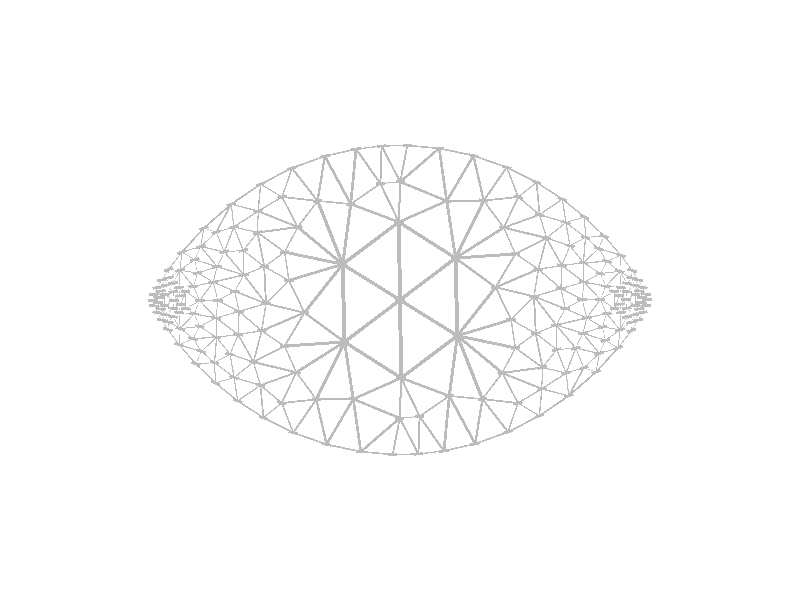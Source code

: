 #include "colors.inc"
background { rgb <1, 1, 1> }
camera {location <-0, -0, 10>up <0,1,0> right <-1.33,0,0> angle 24look_at <0, 0, 0> }
cylinder { <-0.862582, -0.537683, 0>, <-0.741485, -0.454483, 0>, 0.00367311 texture {  pigment { rgb <0.5, 0.5, 0.5> } } }
cylinder { <-0.735049, -0.164105, 0>, <-0.778688, -0.330357, 0>, 0.00429711 texture {  pigment { rgb <0.5, 0.5, 0.5> } } }
cylinder { <-0.712278, -0.0190032, 0>, <-0.735049, -0.164105, 0>, 0.00367193 texture {  pigment { rgb <0.5, 0.5, 0.5> } } }
cylinder { <-1.17351, -0.238626, 0>, <-1.08504, -0.340649, 0>, 0.00337596 texture {  pigment { rgb <0.5, 0.5, 0.5> } } }
cylinder { <-0.725656, -0.627013, 0>, <-0.862582, -0.537683, 0>, 0.00408722 texture {  pigment { rgb <0.5, 0.5, 0.5> } } }
cylinder { <-1.08504, -0.340649, 0>, <-0.980406, -0.442512, 0>, 0.00365076 texture {  pigment { rgb <0.5, 0.5, 0.5> } } }
cylinder { <-0.862582, -0.537683, 0>, <-0.980406, -0.442512, 0>, 0.00378647 texture {  pigment { rgb <0.5, 0.5, 0.5> } } }
cylinder { <-0.725656, -0.627013, 0>, <-0.741485, -0.454483, 0>, 0.00433136 texture {  pigment { rgb <0.5, 0.5, 0.5> } } }
cylinder { <-0.778688, -0.330357, 0>, <-0.550932, -0.385494, 0>, 0.00585838 texture {  pigment { rgb <0.5, 0.5, 0.5> } } }
cylinder { <-0.294907, -0.223291, 0>, <-0.613022, -0.245556, 0>, 0.00797232 texture {  pigment { rgb <0.5, 0.5, 0.5> } } }
cylinder { <-0.725656, -0.627013, 0>, <-0.566981, -0.706543, 0>, 0.00443726 texture {  pigment { rgb <0.5, 0.5, 0.5> } } }
cylinder { <-0.566981, -0.706543, 0>, <-0.444758, -0.529581, 0>, 0.00537669 texture {  pigment { rgb <0.5, 0.5, 0.5> } } }
cylinder { <-0.294907, -0.223291, 0>, <-0.444758, -0.529581, 0>, 0.00852456 texture {  pigment { rgb <0.5, 0.5, 0.5> } } }
cylinder { <-0.208192, -0.808197, 0>, <-0.0389119, -0.823081, 0>, 0.00424834 texture {  pigment { rgb <0.5, 0.5, 0.5> } } }
cylinder { <-0.0389119, -0.823081, 0>, <-0.00113596, -0.629167, 0>, 0.00493899 texture {  pigment { rgb <0.5, 0.5, 0.5> } } }
cylinder { <0.00620039, -0.415432, 0>, <-0.00113596, -0.629167, 0>, 0.00534653 texture {  pigment { rgb <0.5, 0.5, 0.5> } } }
cylinder { <-0.208192, -0.808197, 0>, <-0.00113596, -0.629167, 0>, 0.00684307 texture {  pigment { rgb <0.5, 0.5, 0.5> } } }
cylinder { <-0.294907, -0.223291, 0>, <-0.507907, -0.0676156, 0>, 0.00659563 texture {  pigment { rgb <0.5, 0.5, 0.5> } } }
cylinder { <-0.712278, -0.0190032, 0>, <-0.507907, -0.0676156, 0>, 0.00525182 texture {  pigment { rgb <0.5, 0.5, 0.5> } } }
cylinder { <-1.17351, -0.238626, 0>, <-1.05557, -0.274257, 0>, 0.00308022 texture {  pigment { rgb <0.5, 0.5, 0.5> } } }
cylinder { <-0.974614, -0.19846, 0>, <-0.902882, -0.288586, 0>, 0.00287968 texture {  pigment { rgb <0.5, 0.5, 0.5> } } }
cylinder { <-0.735049, -0.164105, 0>, <-0.8551, -0.0609608, 0>, 0.00395687 texture {  pigment { rgb <0.5, 0.5, 0.5> } } }
cylinder { <-0.294907, -0.223291, 0>, <0.00620039, -0.415432, 0>, 0.00892972 texture {  pigment { rgb <0.5, 0.5, 0.5> } } }
cylinder { <-0.294907, -0.223291, 0>, <-0.248538, -0.527603, 0>, 0.00769562 texture {  pigment { rgb <0.5, 0.5, 0.5> } } }
cylinder { <-0.208192, -0.808197, 0>, <-0.248538, -0.527603, 0>, 0.00708698 texture {  pigment { rgb <0.5, 0.5, 0.5> } } }
cylinder { <-0.0389119, -0.823081, 0>, <0.0976929, -0.820265, 0>, 0.00341585 texture {  pigment { rgb <0.5, 0.5, 0.5> } } }
cylinder { <0.233379, -0.804187, 0>, <0.0976929, -0.820265, 0>, 0.00341588 texture {  pigment { rgb <0.5, 0.5, 0.5> } } }
cylinder { <0.00620039, -0.415432, 0>, <0.104162, -0.620214, 0>, 0.00567518 texture {  pigment { rgb <0.5, 0.5, 0.5> } } }
cylinder { <0.233379, -0.804187, 0>, <0.104162, -0.620214, 0>, 0.00562044 texture {  pigment { rgb <0.5, 0.5, 0.5> } } }
cylinder { <-0.566981, -0.706543, 0>, <-0.390202, -0.769107, 0>, 0.0046881 texture {  pigment { rgb <0.5, 0.5, 0.5> } } }
cylinder { <-0.208192, -0.808197, 0>, <-0.390202, -0.769107, 0>, 0.00465399 texture {  pigment { rgb <0.5, 0.5, 0.5> } } }
cylinder { <-0.294907, -0.223291, 0>, <9.02152e-05, 3.0245e-05, 0>, 0.00924986 texture {  pigment { rgb <0.5, 0.5, 0.5> } } }
cylinder { <-0.896434, 0.510898, 0>, <-0.753582, 0.473267, 0>, 0.00369313 texture {  pigment { rgb <0.5, 0.5, 0.5> } } }
cylinder { <-0.721426, 0.177806, 0>, <-0.756833, 0.359546, 0>, 0.00462892 texture {  pigment { rgb <0.5, 0.5, 0.5> } } }
cylinder { <-0.712278, -0.0190032, 0>, <-0.721426, 0.177806, 0>, 0.00492554 texture {  pigment { rgb <0.5, 0.5, 0.5> } } }
cylinder { <-0.740648, 0.617248, 0>, <-0.753582, 0.473267, 0>, 0.003614 texture {  pigment { rgb <0.5, 0.5, 0.5> } } }
cylinder { <-0.756833, 0.359546, 0>, <-0.543469, 0.38856, 0>, 0.00538321 texture {  pigment { rgb <0.5, 0.5, 0.5> } } }
cylinder { <-0.304728, 0.190425, 0>, <-0.612938, 0.254964, 0>, 0.00787238 texture {  pigment { rgb <0.5, 0.5, 0.5> } } }
cylinder { <-1.15921, 0.255134, 0>, <-1.04208, 0.383307, 0>, 0.00434076 texture {  pigment { rgb <0.5, 0.5, 0.5> } } }
cylinder { <-0.740648, 0.617248, 0>, <-0.896434, 0.510898, 0>, 0.00471562 texture {  pigment { rgb <0.5, 0.5, 0.5> } } }
cylinder { <-1.04208, 0.383307, 0>, <-0.896434, 0.510898, 0>, 0.00484068 texture {  pigment { rgb <0.5, 0.5, 0.5> } } }
cylinder { <-1.15921, 0.255134, 0>, <-1.05861, 0.284759, 0>, 0.00262171 texture {  pigment { rgb <0.5, 0.5, 0.5> } } }
cylinder { <-1.05861, 0.284759, 0>, <-0.933691, 0.256341, 0>, 0.00320276 texture {  pigment { rgb <0.5, 0.5, 0.5> } } }
cylinder { <-0.712278, -0.0190032, 0>, <-0.829924, 0.133414, 0>, 0.00481348 texture {  pigment { rgb <0.5, 0.5, 0.5> } } }
cylinder { <-1.31442, -0.000671404, 0>, <-1.30593, 0.0299593, 0>, 0.000794644 texture {  pigment { rgb <0.5, 0.5, 0.5> } } }
cylinder { <-1.28912, 0.0660986, 0>, <-1.30593, 0.0299593, 0>, 0.000996361 texture {  pigment { rgb <0.5, 0.5, 0.5> } } }
cylinder { <-1.22979, 0.162121, 0>, <-1.26582, 0.107056, 0>, 0.00164509 texture {  pigment { rgb <0.5, 0.5, 0.5> } } }
cylinder { <-1.28912, 0.0660986, 0>, <-1.26582, 0.107056, 0>, 0.00117805 texture {  pigment { rgb <0.5, 0.5, 0.5> } } }
cylinder { <-1.15921, 0.255134, 0>, <-1.22979, 0.162121, 0>, 0.0029191 texture {  pigment { rgb <0.5, 0.5, 0.5> } } }
cylinder { <-1.25072, 0.0294683, 0>, <-1.25195, -0.0295539, 0>, 0.00147588 texture {  pigment { rgb <0.5, 0.5, 0.5> } } }
cylinder { <-1.09767, 0.0722808, 0>, <-1.0643, -0.00326548, 0>, 0.00206478 texture {  pigment { rgb <0.5, 0.5, 0.5> } } }
cylinder { <-1.09341, -0.0733907, 0>, <-1.0643, -0.00326548, 0>, 0.00189821 texture {  pigment { rgb <0.5, 0.5, 0.5> } } }
cylinder { <-0.878556, 0.046459, 0>, <-0.8551, -0.0609608, 0>, 0.00274877 texture {  pigment { rgb <0.5, 0.5, 0.5> } } }
cylinder { <-0.574139, 0.702818, 0>, <-0.437898, 0.527922, 0>, 0.00554246 texture {  pigment { rgb <0.5, 0.5, 0.5> } } }
cylinder { <-0.304728, 0.190425, 0>, <-0.437898, 0.527922, 0>, 0.00907051 texture {  pigment { rgb <0.5, 0.5, 0.5> } } }
cylinder { <-0.740648, 0.617248, 0>, <-0.574139, 0.702818, 0>, 0.00468025 texture {  pigment { rgb <0.5, 0.5, 0.5> } } }
cylinder { <-0.712278, -0.0190032, 0>, <-0.59011, 0.104496, 0>, 0.00434289 texture {  pigment { rgb <0.5, 0.5, 0.5> } } }
cylinder { <-0.304728, 0.190425, 0>, <-0.59011, 0.104496, 0>, 0.00745096 texture {  pigment { rgb <0.5, 0.5, 0.5> } } }
cylinder { <-0.294907, -0.223291, 0>, <-0.304728, 0.190425, 0>, 0.0103458 texture {  pigment { rgb <0.5, 0.5, 0.5> } } }
cylinder { <-0.304728, 0.190425, 0>, <9.02152e-05, 3.0245e-05, 0>, 0.00898485 texture {  pigment { rgb <0.5, 0.5, 0.5> } } }
cylinder { <-0.574139, 0.702818, 0>, <-0.399566, 0.766099, 0>, 0.00464221 texture {  pigment { rgb <0.5, 0.5, 0.5> } } }
cylinder { <-0.233387, 0.804185, 0>, <-0.399566, 0.766099, 0>, 0.00426219 texture {  pigment { rgb <0.5, 0.5, 0.5> } } }
cylinder { <-0.304728, 0.190425, 0>, <-0.261754, 0.51123, 0>, 0.00809177 texture {  pigment { rgb <0.5, 0.5, 0.5> } } }
cylinder { <-0.233387, 0.804185, 0>, <-0.261754, 0.51123, 0>, 0.00735813 texture {  pigment { rgb <0.5, 0.5, 0.5> } } }
cylinder { <-0.304728, 0.190425, 0>, <-0.00623368, 0.415424, 0>, 0.00934488 texture {  pigment { rgb <0.5, 0.5, 0.5> } } }
cylinder { <-0.233387, 0.804185, 0>, <-0.104182, 0.62021, 0>, 0.00562033 texture {  pigment { rgb <0.5, 0.5, 0.5> } } }
cylinder { <-0.00623368, 0.415424, 0>, <-0.104182, 0.62021, 0>, 0.00567513 texture {  pigment { rgb <0.5, 0.5, 0.5> } } }
cylinder { <-1.31442, -0.000671404, 0>, <-1.30598, -0.0311065, 0>, 0.000789537 texture {  pigment { rgb <0.5, 0.5, 0.5> } } }
cylinder { <-1.28939, -0.0667636, 0>, <-1.30598, -0.0311065, 0>, 0.000983252 texture {  pigment { rgb <0.5, 0.5, 0.5> } } }
cylinder { <-1.23363, -0.157692, 0>, <-1.26675, -0.106793, 0>, 0.00151815 texture {  pigment { rgb <0.5, 0.5, 0.5> } } }
cylinder { <-1.28939, -0.0667636, 0>, <-1.26675, -0.106793, 0>, 0.00114962 texture {  pigment { rgb <0.5, 0.5, 0.5> } } }
cylinder { <-1.17351, -0.238626, 0>, <-1.23363, -0.157692, 0>, 0.00252057 texture {  pigment { rgb <0.5, 0.5, 0.5> } } }
cylinder { <0.00620039, -0.415432, 0>, <9.02152e-05, 3.0245e-05, 0>, 0.0103877 texture {  pigment { rgb <0.5, 0.5, 0.5> } } }
cylinder { <0.00620039, -0.415432, 0>, <0.304753, -0.190439, 0>, 0.00934596 texture {  pigment { rgb <0.5, 0.5, 0.5> } } }
cylinder { <9.02152e-05, 3.0245e-05, 0>, <0.304753, -0.190439, 0>, 0.00898254 texture {  pigment { rgb <0.5, 0.5, 0.5> } } }
cylinder { <0.233379, -0.804187, 0>, <0.261742, -0.511223, 0>, 0.00735833 texture {  pigment { rgb <0.5, 0.5, 0.5> } } }
cylinder { <0.304753, -0.190439, 0>, <0.261742, -0.511223, 0>, 0.00809138 texture {  pigment { rgb <0.5, 0.5, 0.5> } } }
cylinder { <0.233379, -0.804187, 0>, <0.399558, -0.7661, 0>, 0.0042622 texture {  pigment { rgb <0.5, 0.5, 0.5> } } }
cylinder { <0.574131, -0.70282, 0>, <0.399558, -0.7661, 0>, 0.00464221 texture {  pigment { rgb <0.5, 0.5, 0.5> } } }
cylinder { <0.304753, -0.190439, 0>, <0.437895, -0.527925, 0>, 0.00907 texture {  pigment { rgb <0.5, 0.5, 0.5> } } }
cylinder { <0.574131, -0.70282, 0>, <0.437895, -0.527925, 0>, 0.00554237 texture {  pigment { rgb <0.5, 0.5, 0.5> } } }
cylinder { <0.304753, -0.190439, 0>, <0.590105, -0.104488, 0>, 0.00745039 texture {  pigment { rgb <0.5, 0.5, 0.5> } } }
cylinder { <0.712283, 0.0189982, 0>, <0.590105, -0.104488, 0>, 0.00434284 texture {  pigment { rgb <0.5, 0.5, 0.5> } } }
cylinder { <0.304753, -0.190439, 0>, <0.294994, 0.223349, 0>, 0.0103476 texture {  pigment { rgb <0.5, 0.5, 0.5> } } }
cylinder { <0.896428, -0.510899, 0>, <0.75358, -0.473267, 0>, 0.00369305 texture {  pigment { rgb <0.5, 0.5, 0.5> } } }
cylinder { <0.721427, -0.1778, 0>, <0.75683, -0.359543, 0>, 0.00462898 texture {  pigment { rgb <0.5, 0.5, 0.5> } } }
cylinder { <0.712283, 0.0189982, 0>, <0.721427, -0.1778, 0>, 0.00492526 texture {  pigment { rgb <0.5, 0.5, 0.5> } } }
cylinder { <0.304753, -0.190439, 0>, <0.61294, -0.254964, 0>, 0.00787175 texture {  pigment { rgb <0.5, 0.5, 0.5> } } }
cylinder { <0.740642, -0.617249, 0>, <0.75358, -0.473267, 0>, 0.00361406 texture {  pigment { rgb <0.5, 0.5, 0.5> } } }
cylinder { <0.75683, -0.359543, 0>, <0.543472, -0.388563, 0>, 0.00538306 texture {  pigment { rgb <0.5, 0.5, 0.5> } } }
cylinder { <0.740642, -0.617249, 0>, <0.896428, -0.510899, 0>, 0.00471564 texture {  pigment { rgb <0.5, 0.5, 0.5> } } }
cylinder { <1.04207, -0.383308, 0>, <0.896428, -0.510899, 0>, 0.0048407 texture {  pigment { rgb <0.5, 0.5, 0.5> } } }
cylinder { <1.1592, -0.255135, 0>, <1.04207, -0.383308, 0>, 0.00434077 texture {  pigment { rgb <0.5, 0.5, 0.5> } } }
cylinder { <0.712283, 0.0189982, 0>, <0.829928, -0.133416, 0>, 0.00481343 texture {  pigment { rgb <0.5, 0.5, 0.5> } } }
cylinder { <1.1592, -0.255135, 0>, <1.05861, -0.284759, 0>, 0.00262168 texture {  pigment { rgb <0.5, 0.5, 0.5> } } }
cylinder { <1.05861, -0.284759, 0>, <0.93369, -0.256343, 0>, 0.00320268 texture {  pigment { rgb <0.5, 0.5, 0.5> } } }
cylinder { <1.1592, -0.255135, 0>, <1.22979, -0.162122, 0>, 0.0029191 texture {  pigment { rgb <0.5, 0.5, 0.5> } } }
cylinder { <1.31441, 0.000670758, 0>, <1.30592, -0.02996, 0>, 0.000794644 texture {  pigment { rgb <0.5, 0.5, 0.5> } } }
cylinder { <1.28912, -0.0660992, 0>, <1.30592, -0.02996, 0>, 0.00099636 texture {  pigment { rgb <0.5, 0.5, 0.5> } } }
cylinder { <1.22979, -0.162122, 0>, <1.26582, -0.107057, 0>, 0.0016451 texture {  pigment { rgb <0.5, 0.5, 0.5> } } }
cylinder { <1.28912, -0.0660992, 0>, <1.26582, -0.107057, 0>, 0.00117805 texture {  pigment { rgb <0.5, 0.5, 0.5> } } }
cylinder { <0.878557, -0.0464593, 0>, <0.855101, 0.0609607, 0>, 0.00274878 texture {  pigment { rgb <0.5, 0.5, 0.5> } } }
cylinder { <1.25071, -0.0294689, 0>, <1.25194, 0.029553, 0>, 0.00147587 texture {  pigment { rgb <0.5, 0.5, 0.5> } } }
cylinder { <1.09767, -0.0722807, 0>, <1.06429, 0.0032652, 0>, 0.00206475 texture {  pigment { rgb <0.5, 0.5, 0.5> } } }
cylinder { <1.09341, 0.0733898, 0>, <1.06429, 0.0032652, 0>, 0.00189819 texture {  pigment { rgb <0.5, 0.5, 0.5> } } }
cylinder { <0.574131, -0.70282, 0>, <0.740642, -0.617249, 0>, 0.00468028 texture {  pigment { rgb <0.5, 0.5, 0.5> } } }
cylinder { <0.712283, 0.0189982, 0>, <0.507922, 0.0676316, 0>, 0.00525168 texture {  pigment { rgb <0.5, 0.5, 0.5> } } }
cylinder { <0.294994, 0.223349, 0>, <0.507922, 0.0676316, 0>, 0.0065948 texture {  pigment { rgb <0.5, 0.5, 0.5> } } }
cylinder { <9.02152e-05, 3.0245e-05, 0>, <0.294994, 0.223349, 0>, 0.00924797 texture {  pigment { rgb <0.5, 0.5, 0.5> } } }
cylinder { <-0.00623368, 0.415424, 0>, <0.294994, 0.223349, 0>, 0.00893137 texture {  pigment { rgb <0.5, 0.5, 0.5> } } }
cylinder { <0.208185, 0.808197, 0>, <0.248532, 0.527607, 0>, 0.0070869 texture {  pigment { rgb <0.5, 0.5, 0.5> } } }
cylinder { <0.294994, 0.223349, 0>, <0.248532, 0.527607, 0>, 0.00769461 texture {  pigment { rgb <0.5, 0.5, 0.5> } } }
cylinder { <0.00111654, 0.629162, 0>, <0.208185, 0.808197, 0>, 0.00684338 texture {  pigment { rgb <0.5, 0.5, 0.5> } } }
cylinder { <9.02152e-05, 3.0245e-05, 0>, <-0.00623368, 0.415424, 0>, 0.010386 texture {  pigment { rgb <0.5, 0.5, 0.5> } } }
cylinder { <0.0389034, 0.823081, 0>, <0.208185, 0.808197, 0>, 0.00424838 texture {  pigment { rgb <0.5, 0.5, 0.5> } } }
cylinder { <-0.00623368, 0.415424, 0>, <0.00111654, 0.629162, 0>, 0.00534663 texture {  pigment { rgb <0.5, 0.5, 0.5> } } }
cylinder { <0.0389034, 0.823081, 0>, <0.00111654, 0.629162, 0>, 0.00493915 texture {  pigment { rgb <0.5, 0.5, 0.5> } } }
cylinder { <0.294994, 0.223349, 0>, <0.444771, 0.529599, 0>, 0.00852283 texture {  pigment { rgb <0.5, 0.5, 0.5> } } }
cylinder { <0.566976, 0.706543, 0>, <0.444771, 0.529599, 0>, 0.00537607 texture {  pigment { rgb <0.5, 0.5, 0.5> } } }
cylinder { <0.208185, 0.808197, 0>, <0.390196, 0.769107, 0>, 0.00465401 texture {  pigment { rgb <0.5, 0.5, 0.5> } } }
cylinder { <0.566976, 0.706543, 0>, <0.390196, 0.769107, 0>, 0.00468814 texture {  pigment { rgb <0.5, 0.5, 0.5> } } }
cylinder { <-0.233387, 0.804185, 0>, <-0.0977017, 0.820265, 0>, 0.00341587 texture {  pigment { rgb <0.5, 0.5, 0.5> } } }
cylinder { <0.0389034, 0.823081, 0>, <-0.0977017, 0.820265, 0>, 0.00341585 texture {  pigment { rgb <0.5, 0.5, 0.5> } } }
cylinder { <0.294994, 0.223349, 0>, <0.61304, 0.245579, 0>, 0.00797054 texture {  pigment { rgb <0.5, 0.5, 0.5> } } }
cylinder { <0.725654, 0.627011, 0>, <0.741499, 0.454486, 0>, 0.00433127 texture {  pigment { rgb <0.5, 0.5, 0.5> } } }
cylinder { <0.778694, 0.330356, 0>, <0.550962, 0.385523, 0>, 0.00585798 texture {  pigment { rgb <0.5, 0.5, 0.5> } } }
cylinder { <0.862581, 0.53768, 0>, <0.741499, 0.454486, 0>, 0.00367273 texture {  pigment { rgb <0.5, 0.5, 0.5> } } }
cylinder { <0.735052, 0.164105, 0>, <0.778694, 0.330356, 0>, 0.00429709 texture {  pigment { rgb <0.5, 0.5, 0.5> } } }
cylinder { <0.712283, 0.0189982, 0>, <0.735052, 0.164105, 0>, 0.00367205 texture {  pigment { rgb <0.5, 0.5, 0.5> } } }
cylinder { <0.725654, 0.627011, 0>, <0.862581, 0.53768, 0>, 0.00408726 texture {  pigment { rgb <0.5, 0.5, 0.5> } } }
cylinder { <1.08504, 0.340646, 0>, <0.980404, 0.442509, 0>, 0.00365074 texture {  pigment { rgb <0.5, 0.5, 0.5> } } }
cylinder { <0.862581, 0.53768, 0>, <0.980404, 0.442509, 0>, 0.00378646 texture {  pigment { rgb <0.5, 0.5, 0.5> } } }
cylinder { <1.17351, 0.238624, 0>, <1.08504, 0.340646, 0>, 0.00337592 texture {  pigment { rgb <0.5, 0.5, 0.5> } } }
cylinder { <0.566976, 0.706543, 0>, <0.725654, 0.627011, 0>, 0.00443734 texture {  pigment { rgb <0.5, 0.5, 0.5> } } }
cylinder { <0.735052, 0.164105, 0>, <0.855101, 0.0609607, 0>, 0.00395682 texture {  pigment { rgb <0.5, 0.5, 0.5> } } }
cylinder { <1.17351, 0.238624, 0>, <1.05556, 0.274255, 0>, 0.00308018 texture {  pigment { rgb <0.5, 0.5, 0.5> } } }
cylinder { <0.974612, 0.198457, 0>, <0.902884, 0.288582, 0>, 0.00287962 texture {  pigment { rgb <0.5, 0.5, 0.5> } } }
cylinder { <1.17351, 0.238624, 0>, <1.23363, 0.15769, 0>, 0.00252056 texture {  pigment { rgb <0.5, 0.5, 0.5> } } }
cylinder { <1.31441, 0.000670758, 0>, <1.30598, 0.0311057, 0>, 0.000789534 texture {  pigment { rgb <0.5, 0.5, 0.5> } } }
cylinder { <1.28938, 0.0667627, 0>, <1.30598, 0.0311057, 0>, 0.000983246 texture {  pigment { rgb <0.5, 0.5, 0.5> } } }
cylinder { <1.23363, 0.15769, 0>, <1.26675, 0.106792, 0>, 0.00151813 texture {  pigment { rgb <0.5, 0.5, 0.5> } } }
cylinder { <1.28938, 0.0667627, 0>, <1.26675, 0.106792, 0>, 0.00114962 texture {  pigment { rgb <0.5, 0.5, 0.5> } } }
cylinder { <-0.974614, -0.19846, 0>, <-0.985674, -0.333832, 0>, 0.00339558 texture {  pigment { rgb <0.5, 0.5, 0.5> } } }
cylinder { <-0.859996, -0.183878, 0>, <-0.735049, -0.164105, 0>, 0.00316254 texture {  pigment { rgb <0.5, 0.5, 0.5> } } }
cylinder { <-1.08504, -0.340649, 0>, <-0.985674, -0.333832, 0>, 0.00249004 texture {  pigment { rgb <0.5, 0.5, 0.5> } } }
cylinder { <-0.902882, -0.288586, 0>, <-0.985674, -0.333832, 0>, 0.00235873 texture {  pigment { rgb <0.5, 0.5, 0.5> } } }
cylinder { <-0.859996, -0.183878, 0>, <-0.778688, -0.330357, 0>, 0.00418829 texture {  pigment { rgb <0.5, 0.5, 0.5> } } }
cylinder { <-0.725656, -0.627013, 0>, <-0.628506, -0.548624, 0>, 0.00312079 texture {  pigment { rgb <0.5, 0.5, 0.5> } } }
cylinder { <-0.444758, -0.529581, 0>, <-0.628506, -0.548624, 0>, 0.0046183 texture {  pigment { rgb <0.5, 0.5, 0.5> } } }
cylinder { <-0.613022, -0.245556, 0>, <-0.507907, -0.0676156, 0>, 0.00516671 texture {  pigment { rgb <0.5, 0.5, 0.5> } } }
cylinder { <-0.735049, -0.164105, 0>, <-0.507907, -0.0676156, 0>, 0.00616966 texture {  pigment { rgb <0.5, 0.5, 0.5> } } }
cylinder { <-0.735049, -0.164105, 0>, <-0.613022, -0.245556, 0>, 0.00366784 texture {  pigment { rgb <0.5, 0.5, 0.5> } } }
cylinder { <-0.304728, 0.190425, 0>, <-0.507907, -0.0676156, 0>, 0.00821077 texture {  pigment { rgb <0.5, 0.5, 0.5> } } }
cylinder { <-0.507907, -0.0676156, 0>, <-0.59011, 0.104496, 0>, 0.00476836 texture {  pigment { rgb <0.5, 0.5, 0.5> } } }
cylinder { <-1.05861, 0.284759, 0>, <-0.97656, 0.361262, 0>, 0.00280456 texture {  pigment { rgb <0.5, 0.5, 0.5> } } }
cylinder { <-0.829924, 0.133414, 0>, <-0.721426, 0.177806, 0>, 0.00293069 texture {  pigment { rgb <0.5, 0.5, 0.5> } } }
cylinder { <-1.04208, 0.383307, 0>, <-0.97656, 0.361262, 0>, 0.00172818 texture {  pigment { rgb <0.5, 0.5, 0.5> } } }
cylinder { <-0.756833, 0.359546, 0>, <-0.83256, 0.264224, 0>, 0.00304351 texture {  pigment { rgb <0.5, 0.5, 0.5> } } }
cylinder { <-0.829924, 0.133414, 0>, <-0.83256, 0.264224, 0>, 0.00327093 texture {  pigment { rgb <0.5, 0.5, 0.5> } } }
cylinder { <-1.22979, 0.162121, 0>, <-1.16898, 0.158398, 0>, 0.00152311 texture {  pigment { rgb <0.5, 0.5, 0.5> } } }
cylinder { <-1.09767, 0.0722808, 0>, <-1.16898, 0.158398, 0>, 0.00279521 texture {  pigment { rgb <0.5, 0.5, 0.5> } } }
cylinder { <-0.968464, -0.0028727, 0>, <-0.99258, 0.095585, 0>, 0.00253421 texture {  pigment { rgb <0.5, 0.5, 0.5> } } }
cylinder { <-1.09767, 0.0722808, 0>, <-0.99258, 0.095585, 0>, 0.00269115 texture {  pigment { rgb <0.5, 0.5, 0.5> } } }
cylinder { <-0.829924, 0.133414, 0>, <-0.878556, 0.046459, 0>, 0.00249076 texture {  pigment { rgb <0.5, 0.5, 0.5> } } }
cylinder { <-0.968464, -0.0028727, 0>, <-0.878556, 0.046459, 0>, 0.00256382 texture {  pigment { rgb <0.5, 0.5, 0.5> } } }
cylinder { <-1.05861, 0.284759, 0>, <-1.09126, 0.214584, 0>, 0.001935 texture {  pigment { rgb <0.5, 0.5, 0.5> } } }
cylinder { <-0.878556, 0.046459, 0>, <-0.99258, 0.095585, 0>, 0.00310392 texture {  pigment { rgb <0.5, 0.5, 0.5> } } }
cylinder { <-0.740648, 0.617248, 0>, <-0.626654, 0.548828, 0>, 0.00332378 texture {  pigment { rgb <0.5, 0.5, 0.5> } } }
cylinder { <-0.437898, 0.527922, 0>, <-0.626654, 0.548828, 0>, 0.00474776 texture {  pigment { rgb <0.5, 0.5, 0.5> } } }
cylinder { <-0.612938, 0.254964, 0>, <-0.59011, 0.104496, 0>, 0.00380476 texture {  pigment { rgb <0.5, 0.5, 0.5> } } }
cylinder { <-0.721426, 0.177806, 0>, <-0.59011, 0.104496, 0>, 0.00375985 texture {  pigment { rgb <0.5, 0.5, 0.5> } } }
cylinder { <-0.721426, 0.177806, 0>, <-0.612938, 0.254964, 0>, 0.00332821 texture {  pigment { rgb <0.5, 0.5, 0.5> } } }
cylinder { <-0.968464, -0.0028727, 0>, <-0.977651, -0.0957793, 0>, 0.00233399 texture {  pigment { rgb <0.5, 0.5, 0.5> } } }
cylinder { <-1.09341, -0.0733907, 0>, <-0.977651, -0.0957793, 0>, 0.00294759 texture {  pigment { rgb <0.5, 0.5, 0.5> } } }
cylinder { <-1.23363, -0.157692, 0>, <-1.16759, -0.152178, 0>, 0.00165677 texture {  pigment { rgb <0.5, 0.5, 0.5> } } }
cylinder { <-1.09341, -0.0733907, 0>, <-1.16759, -0.152178, 0>, 0.0027054 texture {  pigment { rgb <0.5, 0.5, 0.5> } } }
cylinder { <-0.859996, -0.183878, 0>, <-0.8551, -0.0609608, 0>, 0.00307537 texture {  pigment { rgb <0.5, 0.5, 0.5> } } }
cylinder { <-0.968464, -0.0028727, 0>, <-0.8551, -0.0609608, 0>, 0.00318449 texture {  pigment { rgb <0.5, 0.5, 0.5> } } }
cylinder { <-1.05557, -0.274257, 0>, <-1.09885, -0.205531, 0>, 0.0020305 texture {  pigment { rgb <0.5, 0.5, 0.5> } } }
cylinder { <-0.8551, -0.0609608, 0>, <-0.977651, -0.0957793, 0>, 0.00318503 texture {  pigment { rgb <0.5, 0.5, 0.5> } } }
cylinder { <0.61294, -0.254964, 0>, <0.590105, -0.104488, 0>, 0.00380495 texture {  pigment { rgb <0.5, 0.5, 0.5> } } }
cylinder { <0.590105, -0.104488, 0>, <0.721427, -0.1778, 0>, 0.00375999 texture {  pigment { rgb <0.5, 0.5, 0.5> } } }
cylinder { <0.61294, -0.254964, 0>, <0.721427, -0.1778, 0>, 0.00332826 texture {  pigment { rgb <0.5, 0.5, 0.5> } } }
cylinder { <0.829928, -0.133416, 0>, <0.878557, -0.0464593, 0>, 0.00249076 texture {  pigment { rgb <0.5, 0.5, 0.5> } } }
cylinder { <0.968464, 0.00287216, 0>, <0.878557, -0.0464593, 0>, 0.00256379 texture {  pigment { rgb <0.5, 0.5, 0.5> } } }
cylinder { <0.968464, 0.00287216, 0>, <0.992579, -0.0955847, 0>, 0.00253418 texture {  pigment { rgb <0.5, 0.5, 0.5> } } }
cylinder { <1.09767, -0.0722807, 0>, <0.992579, -0.0955847, 0>, 0.00269111 texture {  pigment { rgb <0.5, 0.5, 0.5> } } }
cylinder { <1.22979, -0.162122, 0>, <1.16898, -0.158399, 0>, 0.00152308 texture {  pigment { rgb <0.5, 0.5, 0.5> } } }
cylinder { <1.09767, -0.0722807, 0>, <1.16898, -0.158399, 0>, 0.00279521 texture {  pigment { rgb <0.5, 0.5, 0.5> } } }
cylinder { <1.05861, -0.284759, 0>, <1.09126, -0.214584, 0>, 0.00193502 texture {  pigment { rgb <0.5, 0.5, 0.5> } } }
cylinder { <0.878557, -0.0464593, 0>, <0.992579, -0.0955847, 0>, 0.00310385 texture {  pigment { rgb <0.5, 0.5, 0.5> } } }
cylinder { <1.05861, -0.284759, 0>, <0.976555, -0.361263, 0>, 0.00280459 texture {  pigment { rgb <0.5, 0.5, 0.5> } } }
cylinder { <0.721427, -0.1778, 0>, <0.829928, -0.133416, 0>, 0.00293071 texture {  pigment { rgb <0.5, 0.5, 0.5> } } }
cylinder { <0.75683, -0.359543, 0>, <0.832558, -0.264223, 0>, 0.0030435 texture {  pigment { rgb <0.5, 0.5, 0.5> } } }
cylinder { <0.829928, -0.133416, 0>, <0.832558, -0.264223, 0>, 0.00327084 texture {  pigment { rgb <0.5, 0.5, 0.5> } } }
cylinder { <1.04207, -0.383308, 0>, <0.976555, -0.361263, 0>, 0.00172815 texture {  pigment { rgb <0.5, 0.5, 0.5> } } }
cylinder { <0.437895, -0.527925, 0>, <0.62665, -0.548829, 0>, 0.00474773 texture {  pigment { rgb <0.5, 0.5, 0.5> } } }
cylinder { <0.740642, -0.617249, 0>, <0.62665, -0.548829, 0>, 0.00332372 texture {  pigment { rgb <0.5, 0.5, 0.5> } } }
cylinder { <0.304753, -0.190439, 0>, <0.507922, 0.0676316, 0>, 0.00821121 texture {  pigment { rgb <0.5, 0.5, 0.5> } } }
cylinder { <0.590105, -0.104488, 0>, <0.507922, 0.0676316, 0>, 0.00476834 texture {  pigment { rgb <0.5, 0.5, 0.5> } } }
cylinder { <0.61304, 0.245579, 0>, <0.507922, 0.0676316, 0>, 0.0051669 texture {  pigment { rgb <0.5, 0.5, 0.5> } } }
cylinder { <0.507922, 0.0676316, 0>, <0.735052, 0.164105, 0>, 0.00616923 texture {  pigment { rgb <0.5, 0.5, 0.5> } } }
cylinder { <0.61304, 0.245579, 0>, <0.735052, 0.164105, 0>, 0.00366785 texture {  pigment { rgb <0.5, 0.5, 0.5> } } }
cylinder { <0.725654, 0.627011, 0>, <0.628512, 0.548631, 0>, 0.00312049 texture {  pigment { rgb <0.5, 0.5, 0.5> } } }
cylinder { <0.444771, 0.529599, 0>, <0.628512, 0.548631, 0>, 0.00461811 texture {  pigment { rgb <0.5, 0.5, 0.5> } } }
cylinder { <0.974612, 0.198457, 0>, <0.985675, 0.333829, 0>, 0.00339559 texture {  pigment { rgb <0.5, 0.5, 0.5> } } }
cylinder { <0.735052, 0.164105, 0>, <0.859996, 0.183877, 0>, 0.00316246 texture {  pigment { rgb <0.5, 0.5, 0.5> } } }
cylinder { <0.859996, 0.183877, 0>, <0.778694, 0.330356, 0>, 0.00418823 texture {  pigment { rgb <0.5, 0.5, 0.5> } } }
cylinder { <1.08504, 0.340646, 0>, <0.985675, 0.333829, 0>, 0.00248997 texture {  pigment { rgb <0.5, 0.5, 0.5> } } }
cylinder { <0.902884, 0.288582, 0>, <0.985675, 0.333829, 0>, 0.0023587 texture {  pigment { rgb <0.5, 0.5, 0.5> } } }
cylinder { <0.968464, 0.00287216, 0>, <0.855101, 0.0609607, 0>, 0.00318448 texture {  pigment { rgb <0.5, 0.5, 0.5> } } }
cylinder { <0.859996, 0.183877, 0>, <0.855101, 0.0609607, 0>, 0.00307534 texture {  pigment { rgb <0.5, 0.5, 0.5> } } }
cylinder { <0.968464, 0.00287216, 0>, <0.97765, 0.0957775, 0>, 0.00233396 texture {  pigment { rgb <0.5, 0.5, 0.5> } } }
cylinder { <1.09341, 0.0733898, 0>, <0.97765, 0.0957775, 0>, 0.00294756 texture {  pigment { rgb <0.5, 0.5, 0.5> } } }
cylinder { <1.23363, 0.15769, 0>, <1.16759, 0.152177, 0>, 0.00165675 texture {  pigment { rgb <0.5, 0.5, 0.5> } } }
cylinder { <1.09341, 0.0733898, 0>, <1.16759, 0.152177, 0>, 0.00270537 texture {  pigment { rgb <0.5, 0.5, 0.5> } } }
cylinder { <1.05556, 0.274255, 0>, <1.09885, 0.205529, 0>, 0.00203047 texture {  pigment { rgb <0.5, 0.5, 0.5> } } }
cylinder { <0.855101, 0.0609607, 0>, <0.97765, 0.0957775, 0>, 0.00318498 texture {  pigment { rgb <0.5, 0.5, 0.5> } } }
cylinder { <-1.08504, -0.340649, 0>, <-1.05557, -0.274257, 0>, 0.00181603 texture {  pigment { rgb <0.5, 0.5, 0.5> } } }
cylinder { <-1.04208, 0.383307, 0>, <-1.05861, 0.284759, 0>, 0.00249813 texture {  pigment { rgb <0.5, 0.5, 0.5> } } }
cylinder { <-1.28912, 0.0660986, 0>, <-1.27129, 0.0477348, 0>, 0.000639865 texture {  pigment { rgb <0.5, 0.5, 0.5> } } }
cylinder { <-1.25072, 0.0294683, 0>, <-1.27129, 0.0477348, 0>, 0.000687895 texture {  pigment { rgb <0.5, 0.5, 0.5> } } }
cylinder { <-1.20046, -0.00099358, 0>, <-1.25072, 0.0294683, 0>, 0.00146922 texture {  pigment { rgb <0.5, 0.5, 0.5> } } }
cylinder { <-1.20046, -0.00099358, 0>, <-1.17027, 0.0215708, 0>, 0.000942151 texture {  pigment { rgb <0.5, 0.5, 0.5> } } }
cylinder { <-1.13958, 0.044971, 0>, <-1.17027, 0.0215708, 0>, 0.000964926 texture {  pigment { rgb <0.5, 0.5, 0.5> } } }
cylinder { <-1.09767, 0.0722808, 0>, <-1.13958, 0.044971, 0>, 0.00125048 texture {  pigment { rgb <0.5, 0.5, 0.5> } } }
cylinder { <-1.28912, 0.0660986, 0>, <-1.24661, 0.0781271, 0>, 0.00110452 texture {  pigment { rgb <0.5, 0.5, 0.5> } } }
cylinder { <-1.20652, 0.0893021, 0>, <-1.24661, 0.0781271, 0>, 0.00104052 texture {  pigment { rgb <0.5, 0.5, 0.5> } } }
cylinder { <-1.09767, 0.0722808, 0>, <-1.17479, 0.0668177, 0>, 0.0019328 texture {  pigment { rgb <0.5, 0.5, 0.5> } } }
cylinder { <-0.829924, 0.133414, 0>, <-0.971822, 0.17742, 0>, 0.00371413 texture {  pigment { rgb <0.5, 0.5, 0.5> } } }
cylinder { <-0.829924, 0.133414, 0>, <-0.99258, 0.095585, 0>, 0.00417494 texture {  pigment { rgb <0.5, 0.5, 0.5> } } }
cylinder { <-1.05861, 0.284759, 0>, <-0.971822, 0.17742, 0>, 0.00345088 texture {  pigment { rgb <0.5, 0.5, 0.5> } } }
cylinder { <-0.712278, -0.0190032, 0>, <-0.878556, 0.046459, 0>, 0.0044675 texture {  pigment { rgb <0.5, 0.5, 0.5> } } }
cylinder { <-1.15921, 0.255134, 0>, <-1.16898, 0.158398, 0>, 0.00243071 texture {  pigment { rgb <0.5, 0.5, 0.5> } } }
cylinder { <-0.971822, 0.17742, 0>, <-1.09126, 0.214584, 0>, 0.00312724 texture {  pigment { rgb <0.5, 0.5, 0.5> } } }
cylinder { <-1.09767, 0.0722808, 0>, <-1.07564, 0.143764, 0>, 0.00187008 texture {  pigment { rgb <0.5, 0.5, 0.5> } } }
cylinder { <-0.971822, 0.17742, 0>, <-1.07564, 0.143764, 0>, 0.00272833 texture {  pigment { rgb <0.5, 0.5, 0.5> } } }
cylinder { <-1.20046, -0.00099358, 0>, <-1.25195, -0.0295539, 0>, 0.00147201 texture {  pigment { rgb <0.5, 0.5, 0.5> } } }
cylinder { <-1.28939, -0.0667636, 0>, <-1.2719, -0.0482654, 0>, 0.000636396 texture {  pigment { rgb <0.5, 0.5, 0.5> } } }
cylinder { <-1.25195, -0.0295539, 0>, <-1.2719, -0.0482654, 0>, 0.000683842 texture {  pigment { rgb <0.5, 0.5, 0.5> } } }
cylinder { <-1.28939, -0.0667636, 0>, <-1.24717, -0.0780175, 0>, 0.00109242 texture {  pigment { rgb <0.5, 0.5, 0.5> } } }
cylinder { <-1.20723, -0.088357, 0>, <-1.24717, -0.0780175, 0>, 0.00103134 texture {  pigment { rgb <0.5, 0.5, 0.5> } } }
cylinder { <-1.09341, -0.0733907, 0>, <-1.17485, -0.0667816, 0>, 0.0020427 texture {  pigment { rgb <0.5, 0.5, 0.5> } } }
cylinder { <-1.20046, -0.00099358, 0>, <-1.16697, -0.0231517, 0>, 0.00100384 texture {  pigment { rgb <0.5, 0.5, 0.5> } } }
cylinder { <-1.13856, -0.0463407, 0>, <-1.16697, -0.0231517, 0>, 0.000916845 texture {  pigment { rgb <0.5, 0.5, 0.5> } } }
cylinder { <-1.09341, -0.0733907, 0>, <-1.13856, -0.0463407, 0>, 0.00131583 texture {  pigment { rgb <0.5, 0.5, 0.5> } } }
cylinder { <-0.859996, -0.183878, 0>, <-0.974614, -0.19846, 0>, 0.00288855 texture {  pigment { rgb <0.5, 0.5, 0.5> } } }
cylinder { <-0.859996, -0.183878, 0>, <-0.977651, -0.0957793, 0>, 0.0036746 texture {  pigment { rgb <0.5, 0.5, 0.5> } } }
cylinder { <-1.05557, -0.274257, 0>, <-0.974614, -0.19846, 0>, 0.00277247 texture {  pigment { rgb <0.5, 0.5, 0.5> } } }
cylinder { <-0.712278, -0.0190032, 0>, <-0.8551, -0.0609608, 0>, 0.00372145 texture {  pigment { rgb <0.5, 0.5, 0.5> } } }
cylinder { <-1.17351, -0.238626, 0>, <-1.16759, -0.152178, 0>, 0.00216624 texture {  pigment { rgb <0.5, 0.5, 0.5> } } }
cylinder { <-0.974614, -0.19846, 0>, <-1.09885, -0.205531, 0>, 0.00311089 texture {  pigment { rgb <0.5, 0.5, 0.5> } } }
cylinder { <-1.09341, -0.0733907, 0>, <-1.06482, -0.141471, 0>, 0.00184596 texture {  pigment { rgb <0.5, 0.5, 0.5> } } }
cylinder { <-0.974614, -0.19846, 0>, <-1.06482, -0.141471, 0>, 0.00266757 texture {  pigment { rgb <0.5, 0.5, 0.5> } } }
cylinder { <0.712283, 0.0189982, 0>, <0.878557, -0.0464593, 0>, 0.00446737 texture {  pigment { rgb <0.5, 0.5, 0.5> } } }
cylinder { <0.829928, -0.133416, 0>, <0.971822, -0.177421, 0>, 0.00371401 texture {  pigment { rgb <0.5, 0.5, 0.5> } } }
cylinder { <0.829928, -0.133416, 0>, <0.992579, -0.0955847, 0>, 0.0041748 texture {  pigment { rgb <0.5, 0.5, 0.5> } } }
cylinder { <1.05861, -0.284759, 0>, <0.971822, -0.177421, 0>, 0.00345081 texture {  pigment { rgb <0.5, 0.5, 0.5> } } }
cylinder { <1.20045, 0.000992666, 0>, <1.25071, -0.0294689, 0>, 0.0014692 texture {  pigment { rgb <0.5, 0.5, 0.5> } } }
cylinder { <1.28912, -0.0660992, 0>, <1.27129, -0.0477354, 0>, 0.000639858 texture {  pigment { rgb <0.5, 0.5, 0.5> } } }
cylinder { <1.25071, -0.0294689, 0>, <1.27129, -0.0477354, 0>, 0.000687887 texture {  pigment { rgb <0.5, 0.5, 0.5> } } }
cylinder { <1.28912, -0.0660992, 0>, <1.24661, -0.0781275, 0>, 0.0011045 texture {  pigment { rgb <0.5, 0.5, 0.5> } } }
cylinder { <1.20651, -0.0893024, 0>, <1.24661, -0.0781275, 0>, 0.00104051 texture {  pigment { rgb <0.5, 0.5, 0.5> } } }
cylinder { <1.09767, -0.0722807, 0>, <1.17479, -0.0668184, 0>, 0.00193279 texture {  pigment { rgb <0.5, 0.5, 0.5> } } }
cylinder { <1.20045, 0.000992666, 0>, <1.17027, -0.0215718, 0>, 0.000942145 texture {  pigment { rgb <0.5, 0.5, 0.5> } } }
cylinder { <1.13958, -0.0449722, 0>, <1.17027, -0.0215718, 0>, 0.000964928 texture {  pigment { rgb <0.5, 0.5, 0.5> } } }
cylinder { <1.09767, -0.0722807, 0>, <1.13958, -0.0449722, 0>, 0.00125047 texture {  pigment { rgb <0.5, 0.5, 0.5> } } }
cylinder { <1.1592, -0.255135, 0>, <1.16898, -0.158399, 0>, 0.00243072 texture {  pigment { rgb <0.5, 0.5, 0.5> } } }
cylinder { <0.971822, -0.177421, 0>, <1.09126, -0.214584, 0>, 0.00312716 texture {  pigment { rgb <0.5, 0.5, 0.5> } } }
cylinder { <0.971822, -0.177421, 0>, <1.07563, -0.143763, 0>, 0.00272828 texture {  pigment { rgb <0.5, 0.5, 0.5> } } }
cylinder { <1.09767, -0.0722807, 0>, <1.07563, -0.143763, 0>, 0.00187007 texture {  pigment { rgb <0.5, 0.5, 0.5> } } }
cylinder { <1.04207, -0.383308, 0>, <1.05861, -0.284759, 0>, 0.00249815 texture {  pigment { rgb <0.5, 0.5, 0.5> } } }
cylinder { <1.08504, 0.340646, 0>, <1.05556, 0.274255, 0>, 0.00181601 texture {  pigment { rgb <0.5, 0.5, 0.5> } } }
cylinder { <0.712283, 0.0189982, 0>, <0.855101, 0.0609607, 0>, 0.00372138 texture {  pigment { rgb <0.5, 0.5, 0.5> } } }
cylinder { <0.859996, 0.183877, 0>, <0.974612, 0.198457, 0>, 0.0028885 texture {  pigment { rgb <0.5, 0.5, 0.5> } } }
cylinder { <0.859996, 0.183877, 0>, <0.97765, 0.0957775, 0>, 0.00367457 texture {  pigment { rgb <0.5, 0.5, 0.5> } } }
cylinder { <1.05556, 0.274255, 0>, <0.974612, 0.198457, 0>, 0.00277247 texture {  pigment { rgb <0.5, 0.5, 0.5> } } }
cylinder { <1.20045, 0.000992666, 0>, <1.25194, 0.029553, 0>, 0.00147199 texture {  pigment { rgb <0.5, 0.5, 0.5> } } }
cylinder { <1.28938, 0.0667627, 0>, <1.2719, 0.0482645, 0>, 0.000636388 texture {  pigment { rgb <0.5, 0.5, 0.5> } } }
cylinder { <1.25194, 0.029553, 0>, <1.2719, 0.0482645, 0>, 0.000683837 texture {  pigment { rgb <0.5, 0.5, 0.5> } } }
cylinder { <1.28938, 0.0667627, 0>, <1.24716, 0.0780165, 0>, 0.00109241 texture {  pigment { rgb <0.5, 0.5, 0.5> } } }
cylinder { <1.20722, 0.0883558, 0>, <1.24716, 0.0780165, 0>, 0.00103133 texture {  pigment { rgb <0.5, 0.5, 0.5> } } }
cylinder { <1.09341, 0.0733898, 0>, <1.17485, 0.0667806, 0>, 0.00204267 texture {  pigment { rgb <0.5, 0.5, 0.5> } } }
cylinder { <1.20045, 0.000992666, 0>, <1.16697, 0.0231509, 0>, 0.00100384 texture {  pigment { rgb <0.5, 0.5, 0.5> } } }
cylinder { <1.13856, 0.0463399, 0>, <1.16697, 0.0231509, 0>, 0.000916838 texture {  pigment { rgb <0.5, 0.5, 0.5> } } }
cylinder { <1.09341, 0.0733898, 0>, <1.13856, 0.0463399, 0>, 0.00131582 texture {  pigment { rgb <0.5, 0.5, 0.5> } } }
cylinder { <1.17351, 0.238624, 0>, <1.16759, 0.152177, 0>, 0.00216624 texture {  pigment { rgb <0.5, 0.5, 0.5> } } }
cylinder { <0.974612, 0.198457, 0>, <1.09885, 0.205529, 0>, 0.00311085 texture {  pigment { rgb <0.5, 0.5, 0.5> } } }
cylinder { <0.974612, 0.198457, 0>, <1.06482, 0.141469, 0>, 0.00266753 texture {  pigment { rgb <0.5, 0.5, 0.5> } } }
cylinder { <1.09341, 0.0733898, 0>, <1.06482, 0.141469, 0>, 0.00184594 texture {  pigment { rgb <0.5, 0.5, 0.5> } } }
cylinder { <-0.741485, -0.454483, 0>, <-0.881464, -0.412645, 0>, 0.00365242 texture {  pigment { rgb <0.5, 0.5, 0.5> } } }
cylinder { <-0.778688, -0.330357, 0>, <-0.902882, -0.288586, 0>, 0.00327575 texture {  pigment { rgb <0.5, 0.5, 0.5> } } }
cylinder { <-0.862582, -0.537683, 0>, <-0.881464, -0.412645, 0>, 0.00316138 texture {  pigment { rgb <0.5, 0.5, 0.5> } } }
cylinder { <-0.902882, -0.288586, 0>, <-0.881464, -0.412645, 0>, 0.00314736 texture {  pigment { rgb <0.5, 0.5, 0.5> } } }
cylinder { <-0.859996, -0.183878, 0>, <-0.902882, -0.288586, 0>, 0.00282875 texture {  pigment { rgb <0.5, 0.5, 0.5> } } }
cylinder { <-0.613022, -0.245556, 0>, <-0.550932, -0.385494, 0>, 0.00382736 texture {  pigment { rgb <0.5, 0.5, 0.5> } } }
cylinder { <-0.444758, -0.529581, 0>, <-0.550932, -0.385494, 0>, 0.00447452 texture {  pigment { rgb <0.5, 0.5, 0.5> } } }
cylinder { <-0.613022, -0.245556, 0>, <-0.778688, -0.330357, 0>, 0.00465273 texture {  pigment { rgb <0.5, 0.5, 0.5> } } }
cylinder { <0.00620039, -0.415432, 0>, <-0.248538, -0.527603, 0>, 0.00695854 texture {  pigment { rgb <0.5, 0.5, 0.5> } } }
cylinder { <-0.444758, -0.529581, 0>, <-0.390202, -0.769107, 0>, 0.00614152 texture {  pigment { rgb <0.5, 0.5, 0.5> } } }
cylinder { <-0.390202, -0.769107, 0>, <-0.248538, -0.527603, 0>, 0.00699969 texture {  pigment { rgb <0.5, 0.5, 0.5> } } }
cylinder { <-0.444758, -0.529581, 0>, <-0.248538, -0.527603, 0>, 0.00490576 texture {  pigment { rgb <0.5, 0.5, 0.5> } } }
cylinder { <-0.753582, 0.473267, 0>, <-0.882933, 0.389185, 0>, 0.00385694 texture {  pigment { rgb <0.5, 0.5, 0.5> } } }
cylinder { <-0.756833, 0.359546, 0>, <-0.882933, 0.389185, 0>, 0.00323839 texture {  pigment { rgb <0.5, 0.5, 0.5> } } }
cylinder { <-0.97656, 0.361262, 0>, <-0.882933, 0.389185, 0>, 0.00244255 texture {  pigment { rgb <0.5, 0.5, 0.5> } } }
cylinder { <-0.896434, 0.510898, 0>, <-0.97656, 0.361262, 0>, 0.00424347 texture {  pigment { rgb <0.5, 0.5, 0.5> } } }
cylinder { <-0.829924, 0.133414, 0>, <-0.933691, 0.256341, 0>, 0.00402171 texture {  pigment { rgb <0.5, 0.5, 0.5> } } }
cylinder { <-0.97656, 0.361262, 0>, <-0.933691, 0.256341, 0>, 0.00283352 texture {  pigment { rgb <0.5, 0.5, 0.5> } } }
cylinder { <-0.612938, 0.254964, 0>, <-0.543469, 0.38856, 0>, 0.00376446 texture {  pigment { rgb <0.5, 0.5, 0.5> } } }
cylinder { <-0.437898, 0.527922, 0>, <-0.543469, 0.38856, 0>, 0.00437086 texture {  pigment { rgb <0.5, 0.5, 0.5> } } }
cylinder { <-0.437898, 0.527922, 0>, <-0.399566, 0.766099, 0>, 0.00603103 texture {  pigment { rgb <0.5, 0.5, 0.5> } } }
cylinder { <-0.399566, 0.766099, 0>, <-0.261754, 0.51123, 0>, 0.00724353 texture {  pigment { rgb <0.5, 0.5, 0.5> } } }
cylinder { <-0.437898, 0.527922, 0>, <-0.261754, 0.51123, 0>, 0.00442331 texture {  pigment { rgb <0.5, 0.5, 0.5> } } }
cylinder { <-0.00623368, 0.415424, 0>, <-0.261754, 0.51123, 0>, 0.00682229 texture {  pigment { rgb <0.5, 0.5, 0.5> } } }
cylinder { <-0.612938, 0.254964, 0>, <-0.756833, 0.359546, 0>, 0.00444713 texture {  pigment { rgb <0.5, 0.5, 0.5> } } }
cylinder { <0.00620039, -0.415432, 0>, <0.261742, -0.511223, 0>, 0.00682264 texture {  pigment { rgb <0.5, 0.5, 0.5> } } }
cylinder { <0.261742, -0.511223, 0>, <0.399558, -0.7661, 0>, 0.00724378 texture {  pigment { rgb <0.5, 0.5, 0.5> } } }
cylinder { <0.399558, -0.7661, 0>, <0.437895, -0.527925, 0>, 0.00603103 texture {  pigment { rgb <0.5, 0.5, 0.5> } } }
cylinder { <0.261742, -0.511223, 0>, <0.437895, -0.527925, 0>, 0.00442358 texture {  pigment { rgb <0.5, 0.5, 0.5> } } }
cylinder { <0.61294, -0.254964, 0>, <0.75683, -0.359543, 0>, 0.00444698 texture {  pigment { rgb <0.5, 0.5, 0.5> } } }
cylinder { <0.75358, -0.473267, 0>, <0.882928, -0.389183, 0>, 0.0038569 texture {  pigment { rgb <0.5, 0.5, 0.5> } } }
cylinder { <0.896428, -0.510899, 0>, <0.976555, -0.361263, 0>, 0.00424347 texture {  pigment { rgb <0.5, 0.5, 0.5> } } }
cylinder { <0.75683, -0.359543, 0>, <0.882928, -0.389183, 0>, 0.00323838 texture {  pigment { rgb <0.5, 0.5, 0.5> } } }
cylinder { <0.976555, -0.361263, 0>, <0.882928, -0.389183, 0>, 0.00244253 texture {  pigment { rgb <0.5, 0.5, 0.5> } } }
cylinder { <0.829928, -0.133416, 0>, <0.93369, -0.256343, 0>, 0.00402163 texture {  pigment { rgb <0.5, 0.5, 0.5> } } }
cylinder { <0.976555, -0.361263, 0>, <0.93369, -0.256343, 0>, 0.00283348 texture {  pigment { rgb <0.5, 0.5, 0.5> } } }
cylinder { <0.61294, -0.254964, 0>, <0.543472, -0.388563, 0>, 0.00376452 texture {  pigment { rgb <0.5, 0.5, 0.5> } } }
cylinder { <0.437895, -0.527925, 0>, <0.543472, -0.388563, 0>, 0.00437094 texture {  pigment { rgb <0.5, 0.5, 0.5> } } }
cylinder { <-0.00623368, 0.415424, 0>, <0.248532, 0.527607, 0>, 0.00695928 texture {  pigment { rgb <0.5, 0.5, 0.5> } } }
cylinder { <0.248532, 0.527607, 0>, <0.390196, 0.769107, 0>, 0.00699961 texture {  pigment { rgb <0.5, 0.5, 0.5> } } }
cylinder { <0.390196, 0.769107, 0>, <0.444771, 0.529599, 0>, 0.0061412 texture {  pigment { rgb <0.5, 0.5, 0.5> } } }
cylinder { <0.248532, 0.527607, 0>, <0.444771, 0.529599, 0>, 0.00490623 texture {  pigment { rgb <0.5, 0.5, 0.5> } } }
cylinder { <0.61304, 0.245579, 0>, <0.778694, 0.330356, 0>, 0.00465218 texture {  pigment { rgb <0.5, 0.5, 0.5> } } }
cylinder { <0.61304, 0.245579, 0>, <0.550962, 0.385523, 0>, 0.00382737 texture {  pigment { rgb <0.5, 0.5, 0.5> } } }
cylinder { <0.444771, 0.529599, 0>, <0.550962, 0.385523, 0>, 0.00447455 texture {  pigment { rgb <0.5, 0.5, 0.5> } } }
cylinder { <0.741499, 0.454486, 0>, <0.881465, 0.412639, 0>, 0.00365221 texture {  pigment { rgb <0.5, 0.5, 0.5> } } }
cylinder { <0.862581, 0.53768, 0>, <0.881465, 0.412639, 0>, 0.00316146 texture {  pigment { rgb <0.5, 0.5, 0.5> } } }
cylinder { <0.902884, 0.288582, 0>, <0.881465, 0.412639, 0>, 0.00314731 texture {  pigment { rgb <0.5, 0.5, 0.5> } } }
cylinder { <0.778694, 0.330356, 0>, <0.902884, 0.288582, 0>, 0.00327568 texture {  pigment { rgb <0.5, 0.5, 0.5> } } }
cylinder { <0.859996, 0.183877, 0>, <0.902884, 0.288582, 0>, 0.00282872 texture {  pigment { rgb <0.5, 0.5, 0.5> } } }
cylinder { <-1.31442, -0.000671404, 0>, <-1.2823, 0.0137043, 0>, 0.000879744 texture {  pigment { rgb <0.5, 0.5, 0.5> } } }
cylinder { <-1.25072, 0.0294683, 0>, <-1.2823, 0.0137043, 0>, 0.000882406 texture {  pigment { rgb <0.5, 0.5, 0.5> } } }
cylinder { <-1.22979, 0.162121, 0>, <-1.22811, 0.118876, 0>, 0.00108195 texture {  pigment { rgb <0.5, 0.5, 0.5> } } }
cylinder { <-1.20652, 0.0893021, 0>, <-1.22811, 0.118876, 0>, 0.000915489 texture {  pigment { rgb <0.5, 0.5, 0.5> } } }
cylinder { <-1.20652, 0.0893021, 0>, <-1.16898, 0.158398, 0>, 0.00196584 texture {  pigment { rgb <0.5, 0.5, 0.5> } } }
cylinder { <-0.968464, -0.0028727, 0>, <-1.0643, -0.00326548, 0>, 0.00239582 texture {  pigment { rgb <0.5, 0.5, 0.5> } } }
cylinder { <-0.977651, -0.0957793, 0>, <-1.0643, -0.00326548, 0>, 0.00316881 texture {  pigment { rgb <0.5, 0.5, 0.5> } } }
cylinder { <-0.99258, 0.095585, 0>, <-1.0643, -0.00326548, 0>, 0.00305313 texture {  pigment { rgb <0.5, 0.5, 0.5> } } }
cylinder { <-1.24661, 0.0781271, 0>, <-1.20433, 0.0430756, 0>, 0.00137306 texture {  pigment { rgb <0.5, 0.5, 0.5> } } }
cylinder { <-1.20652, 0.0893021, 0>, <-1.17479, 0.0668177, 0>, 0.000972135 texture {  pigment { rgb <0.5, 0.5, 0.5> } } }
cylinder { <-1.13958, 0.044971, 0>, <-1.17479, 0.0668177, 0>, 0.00103598 texture {  pigment { rgb <0.5, 0.5, 0.5> } } }
cylinder { <-1.20046, -0.00099358, 0>, <-1.20433, 0.0430756, 0>, 0.00110597 texture {  pigment { rgb <0.5, 0.5, 0.5> } } }
cylinder { <-1.20652, 0.0893021, 0>, <-1.20433, 0.0430756, 0>, 0.00115696 texture {  pigment { rgb <0.5, 0.5, 0.5> } } }
cylinder { <-0.971822, 0.17742, 0>, <-0.99258, 0.095585, 0>, 0.00211068 texture {  pigment { rgb <0.5, 0.5, 0.5> } } }
cylinder { <-0.99258, 0.095585, 0>, <-1.07564, 0.143764, 0>, 0.00240044 texture {  pigment { rgb <0.5, 0.5, 0.5> } } }
cylinder { <-1.16898, 0.158398, 0>, <-1.09126, 0.214584, 0>, 0.00239752 texture {  pigment { rgb <0.5, 0.5, 0.5> } } }
cylinder { <-1.09126, 0.214584, 0>, <-1.07564, 0.143764, 0>, 0.0018131 texture {  pigment { rgb <0.5, 0.5, 0.5> } } }
cylinder { <-1.16898, 0.158398, 0>, <-1.07564, 0.143764, 0>, 0.00236216 texture {  pigment { rgb <0.5, 0.5, 0.5> } } }
cylinder { <-1.15921, 0.255134, 0>, <-1.09126, 0.214584, 0>, 0.0019781 texture {  pigment { rgb <0.5, 0.5, 0.5> } } }
cylinder { <-1.31442, -0.000671404, 0>, <-1.28722, -0.0144875, 0>, 0.000762636 texture {  pigment { rgb <0.5, 0.5, 0.5> } } }
cylinder { <-1.25195, -0.0295539, 0>, <-1.28722, -0.0144875, 0>, 0.000958839 texture {  pigment { rgb <0.5, 0.5, 0.5> } } }
cylinder { <-1.13958, 0.044971, 0>, <-1.13856, -0.0463407, 0>, 0.00228293 texture {  pigment { rgb <0.5, 0.5, 0.5> } } }
cylinder { <-1.0643, -0.00326548, 0>, <-1.13856, -0.0463407, 0>, 0.0021463 texture {  pigment { rgb <0.5, 0.5, 0.5> } } }
cylinder { <-1.0643, -0.00326548, 0>, <-1.13958, 0.044971, 0>, 0.00223528 texture {  pigment { rgb <0.5, 0.5, 0.5> } } }
cylinder { <-1.23363, -0.157692, 0>, <-1.22881, -0.117452, 0>, 0.0010132 texture {  pigment { rgb <0.5, 0.5, 0.5> } } }
cylinder { <-1.20723, -0.088357, 0>, <-1.22881, -0.117452, 0>, 0.00090565 texture {  pigment { rgb <0.5, 0.5, 0.5> } } }
cylinder { <-1.20723, -0.088357, 0>, <-1.16759, -0.152178, 0>, 0.00187817 texture {  pigment { rgb <0.5, 0.5, 0.5> } } }
cylinder { <-1.20046, -0.00099358, 0>, <-1.20469, -0.0437709, 0>, 0.00107466 texture {  pigment { rgb <0.5, 0.5, 0.5> } } }
cylinder { <-1.20723, -0.088357, 0>, <-1.20469, -0.0437709, 0>, 0.00111645 texture {  pigment { rgb <0.5, 0.5, 0.5> } } }
cylinder { <-1.13856, -0.0463407, 0>, <-1.17485, -0.0667816, 0>, 0.00104127 texture {  pigment { rgb <0.5, 0.5, 0.5> } } }
cylinder { <-1.20723, -0.088357, 0>, <-1.17485, -0.0667816, 0>, 0.000972706 texture {  pigment { rgb <0.5, 0.5, 0.5> } } }
cylinder { <-1.20469, -0.0437709, 0>, <-1.24717, -0.0780175, 0>, 0.00136396 texture {  pigment { rgb <0.5, 0.5, 0.5> } } }
cylinder { <-0.974614, -0.19846, 0>, <-0.977651, -0.0957793, 0>, 0.00256814 texture {  pigment { rgb <0.5, 0.5, 0.5> } } }
cylinder { <-0.977651, -0.0957793, 0>, <-1.06482, -0.141471, 0>, 0.00246052 texture {  pigment { rgb <0.5, 0.5, 0.5> } } }
cylinder { <-1.16759, -0.152178, 0>, <-1.09885, -0.205531, 0>, 0.00217548 texture {  pigment { rgb <0.5, 0.5, 0.5> } } }
cylinder { <-1.09885, -0.205531, 0>, <-1.06482, -0.141471, 0>, 0.00181339 texture {  pigment { rgb <0.5, 0.5, 0.5> } } }
cylinder { <-1.16759, -0.152178, 0>, <-1.06482, -0.141471, 0>, 0.00258317 texture {  pigment { rgb <0.5, 0.5, 0.5> } } }
cylinder { <-1.17351, -0.238626, 0>, <-1.09885, -0.205531, 0>, 0.00204171 texture {  pigment { rgb <0.5, 0.5, 0.5> } } }
cylinder { <1.31441, 0.000670758, 0>, <1.28229, -0.0137049, 0>, 0.000879734 texture {  pigment { rgb <0.5, 0.5, 0.5> } } }
cylinder { <1.25071, -0.0294689, 0>, <1.28229, -0.0137049, 0>, 0.000882398 texture {  pigment { rgb <0.5, 0.5, 0.5> } } }
cylinder { <0.968464, 0.00287216, 0>, <1.06429, 0.0032652, 0>, 0.00239579 texture {  pigment { rgb <0.5, 0.5, 0.5> } } }
cylinder { <0.97765, 0.0957775, 0>, <1.06429, 0.0032652, 0>, 0.00316877 texture {  pigment { rgb <0.5, 0.5, 0.5> } } }
cylinder { <0.992579, -0.0955847, 0>, <1.06429, 0.0032652, 0>, 0.00305312 texture {  pigment { rgb <0.5, 0.5, 0.5> } } }
cylinder { <1.22979, -0.162122, 0>, <1.22811, -0.118876, 0>, 0.00108195 texture {  pigment { rgb <0.5, 0.5, 0.5> } } }
cylinder { <1.20651, -0.0893024, 0>, <1.22811, -0.118876, 0>, 0.000915484 texture {  pigment { rgb <0.5, 0.5, 0.5> } } }
cylinder { <1.20651, -0.0893024, 0>, <1.16898, -0.158399, 0>, 0.00196584 texture {  pigment { rgb <0.5, 0.5, 0.5> } } }
cylinder { <1.20045, 0.000992666, 0>, <1.20432, -0.0430762, 0>, 0.00110596 texture {  pigment { rgb <0.5, 0.5, 0.5> } } }
cylinder { <1.20651, -0.0893024, 0>, <1.20432, -0.0430762, 0>, 0.00115695 texture {  pigment { rgb <0.5, 0.5, 0.5> } } }
cylinder { <1.13958, -0.0449722, 0>, <1.17479, -0.0668184, 0>, 0.00103597 texture {  pigment { rgb <0.5, 0.5, 0.5> } } }
cylinder { <1.20651, -0.0893024, 0>, <1.17479, -0.0668184, 0>, 0.00097212 texture {  pigment { rgb <0.5, 0.5, 0.5> } } }
cylinder { <1.20432, -0.0430762, 0>, <1.24661, -0.0781275, 0>, 0.00137304 texture {  pigment { rgb <0.5, 0.5, 0.5> } } }
cylinder { <0.971822, -0.177421, 0>, <0.992579, -0.0955847, 0>, 0.0021107 texture {  pigment { rgb <0.5, 0.5, 0.5> } } }
cylinder { <0.992579, -0.0955847, 0>, <1.07563, -0.143763, 0>, 0.00240041 texture {  pigment { rgb <0.5, 0.5, 0.5> } } }
cylinder { <1.09126, -0.214584, 0>, <1.16898, -0.158399, 0>, 0.00239751 texture {  pigment { rgb <0.5, 0.5, 0.5> } } }
cylinder { <1.16898, -0.158399, 0>, <1.07563, -0.143763, 0>, 0.00236214 texture {  pigment { rgb <0.5, 0.5, 0.5> } } }
cylinder { <1.09126, -0.214584, 0>, <1.07563, -0.143763, 0>, 0.00181311 texture {  pigment { rgb <0.5, 0.5, 0.5> } } }
cylinder { <1.1592, -0.255135, 0>, <1.09126, -0.214584, 0>, 0.00197806 texture {  pigment { rgb <0.5, 0.5, 0.5> } } }
cylinder { <1.31441, 0.000670758, 0>, <1.28721, 0.0144868, 0>, 0.000762627 texture {  pigment { rgb <0.5, 0.5, 0.5> } } }
cylinder { <1.25194, 0.029553, 0>, <1.28721, 0.0144868, 0>, 0.000958828 texture {  pigment { rgb <0.5, 0.5, 0.5> } } }
cylinder { <1.13958, -0.0449722, 0>, <1.13856, 0.0463399, 0>, 0.00228295 texture {  pigment { rgb <0.5, 0.5, 0.5> } } }
cylinder { <1.06429, 0.0032652, 0>, <1.13856, 0.0463399, 0>, 0.00214627 texture {  pigment { rgb <0.5, 0.5, 0.5> } } }
cylinder { <1.06429, 0.0032652, 0>, <1.13958, -0.0449722, 0>, 0.00223525 texture {  pigment { rgb <0.5, 0.5, 0.5> } } }
cylinder { <1.23363, 0.15769, 0>, <1.22881, 0.117451, 0>, 0.0010132 texture {  pigment { rgb <0.5, 0.5, 0.5> } } }
cylinder { <1.20722, 0.0883558, 0>, <1.22881, 0.117451, 0>, 0.000905644 texture {  pigment { rgb <0.5, 0.5, 0.5> } } }
cylinder { <1.20722, 0.0883558, 0>, <1.16759, 0.152177, 0>, 0.00187817 texture {  pigment { rgb <0.5, 0.5, 0.5> } } }
cylinder { <1.20045, 0.000992666, 0>, <1.20469, 0.0437698, 0>, 0.00107466 texture {  pigment { rgb <0.5, 0.5, 0.5> } } }
cylinder { <1.20722, 0.0883558, 0>, <1.20469, 0.0437698, 0>, 0.00111645 texture {  pigment { rgb <0.5, 0.5, 0.5> } } }
cylinder { <1.13856, 0.0463399, 0>, <1.17485, 0.0667806, 0>, 0.00104126 texture {  pigment { rgb <0.5, 0.5, 0.5> } } }
cylinder { <1.20722, 0.0883558, 0>, <1.17485, 0.0667806, 0>, 0.000972693 texture {  pigment { rgb <0.5, 0.5, 0.5> } } }
cylinder { <1.20469, 0.0437698, 0>, <1.24716, 0.0780165, 0>, 0.00136394 texture {  pigment { rgb <0.5, 0.5, 0.5> } } }
cylinder { <0.974612, 0.198457, 0>, <0.97765, 0.0957775, 0>, 0.00256811 texture {  pigment { rgb <0.5, 0.5, 0.5> } } }
cylinder { <0.97765, 0.0957775, 0>, <1.06482, 0.141469, 0>, 0.00246049 texture {  pigment { rgb <0.5, 0.5, 0.5> } } }
cylinder { <1.09885, 0.205529, 0>, <1.16759, 0.152177, 0>, 0.00217548 texture {  pigment { rgb <0.5, 0.5, 0.5> } } }
cylinder { <1.16759, 0.152177, 0>, <1.06482, 0.141469, 0>, 0.00258314 texture {  pigment { rgb <0.5, 0.5, 0.5> } } }
cylinder { <1.09885, 0.205529, 0>, <1.06482, 0.141469, 0>, 0.00181337 texture {  pigment { rgb <0.5, 0.5, 0.5> } } }
cylinder { <1.17351, 0.238624, 0>, <1.09885, 0.205529, 0>, 0.00204169 texture {  pigment { rgb <0.5, 0.5, 0.5> } } }
cylinder { <-0.566981, -0.706543, 0>, <-0.628506, -0.548624, 0>, 0.00423702 texture {  pigment { rgb <0.5, 0.5, 0.5> } } }
cylinder { <-0.741485, -0.454483, 0>, <-0.628506, -0.548624, 0>, 0.00367653 texture {  pigment { rgb <0.5, 0.5, 0.5> } } }
cylinder { <-0.628506, -0.548624, 0>, <-0.550932, -0.385494, 0>, 0.0045159 texture {  pigment { rgb <0.5, 0.5, 0.5> } } }
cylinder { <-0.741485, -0.454483, 0>, <-0.550932, -0.385494, 0>, 0.00506644 texture {  pigment { rgb <0.5, 0.5, 0.5> } } }
cylinder { <-0.294907, -0.223291, 0>, <-0.550932, -0.385494, 0>, 0.00757704 texture {  pigment { rgb <0.5, 0.5, 0.5> } } }
cylinder { <-0.778688, -0.330357, 0>, <-0.741485, -0.454483, 0>, 0.00323953 texture {  pigment { rgb <0.5, 0.5, 0.5> } } }
cylinder { <-0.574139, 0.702818, 0>, <-0.626654, 0.548828, 0>, 0.00406746 texture {  pigment { rgb <0.5, 0.5, 0.5> } } }
cylinder { <-0.753582, 0.473267, 0>, <-0.543469, 0.38856, 0>, 0.00566364 texture {  pigment { rgb <0.5, 0.5, 0.5> } } }
cylinder { <-0.543469, 0.38856, 0>, <-0.626654, 0.548828, 0>, 0.00451425 texture {  pigment { rgb <0.5, 0.5, 0.5> } } }
cylinder { <-0.753582, 0.473267, 0>, <-0.626654, 0.548828, 0>, 0.0036929 texture {  pigment { rgb <0.5, 0.5, 0.5> } } }
cylinder { <-0.304728, 0.190425, 0>, <-0.543469, 0.38856, 0>, 0.00775624 texture {  pigment { rgb <0.5, 0.5, 0.5> } } }
cylinder { <-0.756833, 0.359546, 0>, <-0.753582, 0.473267, 0>, 0.0028442 texture {  pigment { rgb <0.5, 0.5, 0.5> } } }
cylinder { <0.75683, -0.359543, 0>, <0.75358, -0.473267, 0>, 0.00284427 texture {  pigment { rgb <0.5, 0.5, 0.5> } } }
cylinder { <0.304753, -0.190439, 0>, <0.543472, -0.388563, 0>, 0.00775565 texture {  pigment { rgb <0.5, 0.5, 0.5> } } }
cylinder { <0.574131, -0.70282, 0>, <0.62665, -0.548829, 0>, 0.00406749 texture {  pigment { rgb <0.5, 0.5, 0.5> } } }
cylinder { <0.543472, -0.388563, 0>, <0.75358, -0.473267, 0>, 0.00566349 texture {  pigment { rgb <0.5, 0.5, 0.5> } } }
cylinder { <0.75358, -0.473267, 0>, <0.62665, -0.548829, 0>, 0.00369297 texture {  pigment { rgb <0.5, 0.5, 0.5> } } }
cylinder { <0.543472, -0.388563, 0>, <0.62665, -0.548829, 0>, 0.00451414 texture {  pigment { rgb <0.5, 0.5, 0.5> } } }
cylinder { <0.778694, 0.330356, 0>, <0.741499, 0.454486, 0>, 0.00323958 texture {  pigment { rgb <0.5, 0.5, 0.5> } } }
cylinder { <0.294994, 0.223349, 0>, <0.550962, 0.385523, 0>, 0.00757543 texture {  pigment { rgb <0.5, 0.5, 0.5> } } }
cylinder { <0.566976, 0.706543, 0>, <0.628512, 0.548631, 0>, 0.00423694 texture {  pigment { rgb <0.5, 0.5, 0.5> } } }
cylinder { <0.741499, 0.454486, 0>, <0.628512, 0.548631, 0>, 0.00367673 texture {  pigment { rgb <0.5, 0.5, 0.5> } } }
cylinder { <0.628512, 0.548631, 0>, <0.550962, 0.385523, 0>, 0.00451515 texture {  pigment { rgb <0.5, 0.5, 0.5> } } }
cylinder { <0.741499, 0.454486, 0>, <0.550962, 0.385523, 0>, 0.00506583 texture {  pigment { rgb <0.5, 0.5, 0.5> } } }
cylinder { <-1.05557, -0.274257, 0>, <-0.985674, -0.333832, 0>, 0.00229593 texture {  pigment { rgb <0.5, 0.5, 0.5> } } }
cylinder { <-0.980406, -0.442512, 0>, <-0.985674, -0.333832, 0>, 0.00272019 texture {  pigment { rgb <0.5, 0.5, 0.5> } } }
cylinder { <-0.985674, -0.333832, 0>, <-0.881464, -0.412645, 0>, 0.00326644 texture {  pigment { rgb <0.5, 0.5, 0.5> } } }
cylinder { <-0.980406, -0.442512, 0>, <-0.881464, -0.412645, 0>, 0.00258379 texture {  pigment { rgb <0.5, 0.5, 0.5> } } }
cylinder { <-0.778688, -0.330357, 0>, <-0.881464, -0.412645, 0>, 0.00329148 texture {  pigment { rgb <0.5, 0.5, 0.5> } } }
cylinder { <-0.721426, 0.177806, 0>, <-0.83256, 0.264224, 0>, 0.00351948 texture {  pigment { rgb <0.5, 0.5, 0.5> } } }
cylinder { <-0.896434, 0.510898, 0>, <-0.882933, 0.389185, 0>, 0.0030615 texture {  pigment { rgb <0.5, 0.5, 0.5> } } }
cylinder { <-0.971822, 0.17742, 0>, <-0.933691, 0.256341, 0>, 0.00219124 texture {  pigment { rgb <0.5, 0.5, 0.5> } } }
cylinder { <-0.882933, 0.389185, 0>, <-0.933691, 0.256341, 0>, 0.00355526 texture {  pigment { rgb <0.5, 0.5, 0.5> } } }
cylinder { <-0.933691, 0.256341, 0>, <-0.83256, 0.264224, 0>, 0.00253593 texture {  pigment { rgb <0.5, 0.5, 0.5> } } }
cylinder { <-0.882933, 0.389185, 0>, <-0.83256, 0.264224, 0>, 0.00336828 texture {  pigment { rgb <0.5, 0.5, 0.5> } } }
cylinder { <0.971822, -0.177421, 0>, <0.93369, -0.256343, 0>, 0.00219126 texture {  pigment { rgb <0.5, 0.5, 0.5> } } }
cylinder { <0.721427, -0.1778, 0>, <0.832558, -0.264223, 0>, 0.00351952 texture {  pigment { rgb <0.5, 0.5, 0.5> } } }
cylinder { <0.896428, -0.510899, 0>, <0.882928, -0.389183, 0>, 0.00306155 texture {  pigment { rgb <0.5, 0.5, 0.5> } } }
cylinder { <0.882928, -0.389183, 0>, <0.93369, -0.256343, 0>, 0.00355522 texture {  pigment { rgb <0.5, 0.5, 0.5> } } }
cylinder { <0.93369, -0.256343, 0>, <0.832558, -0.264223, 0>, 0.00253595 texture {  pigment { rgb <0.5, 0.5, 0.5> } } }
cylinder { <0.882928, -0.389183, 0>, <0.832558, -0.264223, 0>, 0.00336825 texture {  pigment { rgb <0.5, 0.5, 0.5> } } }
cylinder { <1.05556, 0.274255, 0>, <0.985675, 0.333829, 0>, 0.00229587 texture {  pigment { rgb <0.5, 0.5, 0.5> } } }
cylinder { <0.980404, 0.442509, 0>, <0.985675, 0.333829, 0>, 0.00272019 texture {  pigment { rgb <0.5, 0.5, 0.5> } } }
cylinder { <0.985675, 0.333829, 0>, <0.881465, 0.412639, 0>, 0.00326636 texture {  pigment { rgb <0.5, 0.5, 0.5> } } }
cylinder { <0.980404, 0.442509, 0>, <0.881465, 0.412639, 0>, 0.00258373 texture {  pigment { rgb <0.5, 0.5, 0.5> } } }
cylinder { <0.778694, 0.330356, 0>, <0.881465, 0.412639, 0>, 0.00329132 texture {  pigment { rgb <0.5, 0.5, 0.5> } } }
cylinder { <-0.248538, -0.527603, 0>, <-0.00113596, -0.629167, 0>, 0.00668593 texture {  pigment { rgb <0.5, 0.5, 0.5> } } }
cylinder { <-0.00113596, -0.629167, 0>, <0.0976929, -0.820265, 0>, 0.00537853 texture {  pigment { rgb <0.5, 0.5, 0.5> } } }
cylinder { <0.0976929, -0.820265, 0>, <0.104162, -0.620214, 0>, 0.0050039 texture {  pigment { rgb <0.5, 0.5, 0.5> } } }
cylinder { <-0.00113596, -0.629167, 0>, <0.104162, -0.620214, 0>, 0.00264195 texture {  pigment { rgb <0.5, 0.5, 0.5> } } }
cylinder { <-1.30593, 0.0299593, 0>, <-1.2823, 0.0137043, 0>, 0.000717002 texture {  pigment { rgb <0.5, 0.5, 0.5> } } }
cylinder { <-1.2823, 0.0137043, 0>, <-1.27129, 0.0477348, 0>, 0.000894123 texture {  pigment { rgb <0.5, 0.5, 0.5> } } }
cylinder { <-1.30593, 0.0299593, 0>, <-1.27129, 0.0477348, 0>, 0.000973166 texture {  pigment { rgb <0.5, 0.5, 0.5> } } }
cylinder { <-1.2823, 0.0137043, 0>, <-1.25195, -0.0295539, 0>, 0.00132105 texture {  pigment { rgb <0.5, 0.5, 0.5> } } }
cylinder { <-1.2823, 0.0137043, 0>, <-1.28722, -0.0144875, 0>, 0.000715456 texture {  pigment { rgb <0.5, 0.5, 0.5> } } }
cylinder { <-1.16898, 0.158398, 0>, <-1.22811, 0.118876, 0>, 0.00177811 texture {  pigment { rgb <0.5, 0.5, 0.5> } } }
cylinder { <-1.26582, 0.107056, 0>, <-1.22811, 0.118876, 0>, 0.000987882 texture {  pigment { rgb <0.5, 0.5, 0.5> } } }
cylinder { <-1.22811, 0.118876, 0>, <-1.24661, 0.0781271, 0>, 0.00111875 texture {  pigment { rgb <0.5, 0.5, 0.5> } } }
cylinder { <-1.26582, 0.107056, 0>, <-1.24661, 0.0781271, 0>, 0.000868157 texture {  pigment { rgb <0.5, 0.5, 0.5> } } }
cylinder { <-1.25072, 0.0294683, 0>, <-1.24661, 0.0781271, 0>, 0.00122079 texture {  pigment { rgb <0.5, 0.5, 0.5> } } }
cylinder { <-1.27129, 0.0477348, 0>, <-1.24661, 0.0781271, 0>, 0.000978825 texture {  pigment { rgb <0.5, 0.5, 0.5> } } }
cylinder { <-1.25072, 0.0294683, 0>, <-1.20433, 0.0430756, 0>, 0.00120857 texture {  pigment { rgb <0.5, 0.5, 0.5> } } }
cylinder { <-1.16898, 0.158398, 0>, <-1.17479, 0.0668177, 0>, 0.00229412 texture {  pigment { rgb <0.5, 0.5, 0.5> } } }
cylinder { <-1.20433, 0.0430756, 0>, <-1.17027, 0.0215708, 0>, 0.00100688 texture {  pigment { rgb <0.5, 0.5, 0.5> } } }
cylinder { <-1.17027, 0.0215708, 0>, <-1.17479, 0.0668177, 0>, 0.0011368 texture {  pigment { rgb <0.5, 0.5, 0.5> } } }
cylinder { <-1.20433, 0.0430756, 0>, <-1.17479, 0.0668177, 0>, 0.000947376 texture {  pigment { rgb <0.5, 0.5, 0.5> } } }
cylinder { <-0.261754, 0.51123, 0>, <-0.104182, 0.62021, 0>, 0.00478968 texture {  pigment { rgb <0.5, 0.5, 0.5> } } }
cylinder { <-1.30598, -0.0311065, 0>, <-1.28722, -0.0144875, 0>, 0.000626665 texture {  pigment { rgb <0.5, 0.5, 0.5> } } }
cylinder { <-1.28722, -0.0144875, 0>, <-1.2719, -0.0482654, 0>, 0.000927222 texture {  pigment { rgb <0.5, 0.5, 0.5> } } }
cylinder { <-1.30598, -0.0311065, 0>, <-1.2719, -0.0482654, 0>, 0.000953975 texture {  pigment { rgb <0.5, 0.5, 0.5> } } }
cylinder { <-1.13958, 0.044971, 0>, <-1.16697, -0.0231517, 0>, 0.0018356 texture {  pigment { rgb <0.5, 0.5, 0.5> } } }
cylinder { <-1.17027, 0.0215708, 0>, <-1.16697, -0.0231517, 0>, 0.00112111 texture {  pigment { rgb <0.5, 0.5, 0.5> } } }
cylinder { <-1.16759, -0.152178, 0>, <-1.22881, -0.117452, 0>, 0.00175953 texture {  pigment { rgb <0.5, 0.5, 0.5> } } }
cylinder { <-1.26675, -0.106793, 0>, <-1.22881, -0.117452, 0>, 0.000985304 texture {  pigment { rgb <0.5, 0.5, 0.5> } } }
cylinder { <-1.22881, -0.117452, 0>, <-1.24717, -0.0780175, 0>, 0.00108741 texture {  pigment { rgb <0.5, 0.5, 0.5> } } }
cylinder { <-1.26675, -0.106793, 0>, <-1.24717, -0.0780175, 0>, 0.000870252 texture {  pigment { rgb <0.5, 0.5, 0.5> } } }
cylinder { <-1.25195, -0.0295539, 0>, <-1.20469, -0.0437709, 0>, 0.00123365 texture {  pigment { rgb <0.5, 0.5, 0.5> } } }
cylinder { <-1.25195, -0.0295539, 0>, <-1.24717, -0.0780175, 0>, 0.00121748 texture {  pigment { rgb <0.5, 0.5, 0.5> } } }
cylinder { <-1.2719, -0.0482654, 0>, <-1.24717, -0.0780175, 0>, 0.000967283 texture {  pigment { rgb <0.5, 0.5, 0.5> } } }
cylinder { <-1.16759, -0.152178, 0>, <-1.17485, -0.0667816, 0>, 0.00214261 texture {  pigment { rgb <0.5, 0.5, 0.5> } } }
cylinder { <-1.16697, -0.0231517, 0>, <-1.20469, -0.0437709, 0>, 0.00107475 texture {  pigment { rgb <0.5, 0.5, 0.5> } } }
cylinder { <-1.20469, -0.0437709, 0>, <-1.17485, -0.0667816, 0>, 0.000942135 texture {  pigment { rgb <0.5, 0.5, 0.5> } } }
cylinder { <-1.16697, -0.0231517, 0>, <-1.17485, -0.0667816, 0>, 0.00110839 texture {  pigment { rgb <0.5, 0.5, 0.5> } } }
cylinder { <0.261742, -0.511223, 0>, <0.104162, -0.620214, 0>, 0.00478998 texture {  pigment { rgb <0.5, 0.5, 0.5> } } }
cylinder { <1.28229, -0.0137049, 0>, <1.25194, 0.029553, 0>, 0.00132104 texture {  pigment { rgb <0.5, 0.5, 0.5> } } }
cylinder { <1.28229, -0.0137049, 0>, <1.28721, 0.0144868, 0>, 0.000715452 texture {  pigment { rgb <0.5, 0.5, 0.5> } } }
cylinder { <1.30592, -0.02996, 0>, <1.28229, -0.0137049, 0>, 0.000716993 texture {  pigment { rgb <0.5, 0.5, 0.5> } } }
cylinder { <1.28229, -0.0137049, 0>, <1.27129, -0.0477354, 0>, 0.000894123 texture {  pigment { rgb <0.5, 0.5, 0.5> } } }
cylinder { <1.30592, -0.02996, 0>, <1.27129, -0.0477354, 0>, 0.000973157 texture {  pigment { rgb <0.5, 0.5, 0.5> } } }
cylinder { <1.16898, -0.158399, 0>, <1.22811, -0.118876, 0>, 0.0017781 texture {  pigment { rgb <0.5, 0.5, 0.5> } } }
cylinder { <1.26582, -0.107057, 0>, <1.22811, -0.118876, 0>, 0.000987864 texture {  pigment { rgb <0.5, 0.5, 0.5> } } }
cylinder { <1.22811, -0.118876, 0>, <1.24661, -0.0781275, 0>, 0.00111874 texture {  pigment { rgb <0.5, 0.5, 0.5> } } }
cylinder { <1.26582, -0.107057, 0>, <1.24661, -0.0781275, 0>, 0.000868152 texture {  pigment { rgb <0.5, 0.5, 0.5> } } }
cylinder { <1.25071, -0.0294689, 0>, <1.20432, -0.0430762, 0>, 0.00120856 texture {  pigment { rgb <0.5, 0.5, 0.5> } } }
cylinder { <1.25071, -0.0294689, 0>, <1.24661, -0.0781275, 0>, 0.00122079 texture {  pigment { rgb <0.5, 0.5, 0.5> } } }
cylinder { <1.27129, -0.0477354, 0>, <1.24661, -0.0781275, 0>, 0.000978819 texture {  pigment { rgb <0.5, 0.5, 0.5> } } }
cylinder { <1.16898, -0.158399, 0>, <1.17479, -0.0668184, 0>, 0.00229411 texture {  pigment { rgb <0.5, 0.5, 0.5> } } }
cylinder { <1.17027, -0.0215718, 0>, <1.20432, -0.0430762, 0>, 0.00100687 texture {  pigment { rgb <0.5, 0.5, 0.5> } } }
cylinder { <1.20432, -0.0430762, 0>, <1.17479, -0.0668184, 0>, 0.000947372 texture {  pigment { rgb <0.5, 0.5, 0.5> } } }
cylinder { <1.17027, -0.0215718, 0>, <1.17479, -0.0668184, 0>, 0.00113679 texture {  pigment { rgb <0.5, 0.5, 0.5> } } }
cylinder { <0.248532, 0.527607, 0>, <0.00111654, 0.629162, 0>, 0.00668618 texture {  pigment { rgb <0.5, 0.5, 0.5> } } }
cylinder { <-0.104182, 0.62021, 0>, <-0.0977017, 0.820265, 0>, 0.00500399 texture {  pigment { rgb <0.5, 0.5, 0.5> } } }
cylinder { <-0.0977017, 0.820265, 0>, <0.00111654, 0.629162, 0>, 0.0053785 texture {  pigment { rgb <0.5, 0.5, 0.5> } } }
cylinder { <-0.104182, 0.62021, 0>, <0.00111654, 0.629162, 0>, 0.00264196 texture {  pigment { rgb <0.5, 0.5, 0.5> } } }
cylinder { <1.30598, 0.0311057, 0>, <1.28721, 0.0144868, 0>, 0.000626661 texture {  pigment { rgb <0.5, 0.5, 0.5> } } }
cylinder { <1.28721, 0.0144868, 0>, <1.2719, 0.0482645, 0>, 0.000927218 texture {  pigment { rgb <0.5, 0.5, 0.5> } } }
cylinder { <1.30598, 0.0311057, 0>, <1.2719, 0.0482645, 0>, 0.000953964 texture {  pigment { rgb <0.5, 0.5, 0.5> } } }
cylinder { <1.13958, -0.0449722, 0>, <1.16697, 0.0231509, 0>, 0.0018356 texture {  pigment { rgb <0.5, 0.5, 0.5> } } }
cylinder { <1.17027, -0.0215718, 0>, <1.16697, 0.0231509, 0>, 0.00112111 texture {  pigment { rgb <0.5, 0.5, 0.5> } } }
cylinder { <1.16759, 0.152177, 0>, <1.22881, 0.117451, 0>, 0.00175952 texture {  pigment { rgb <0.5, 0.5, 0.5> } } }
cylinder { <1.26675, 0.106792, 0>, <1.22881, 0.117451, 0>, 0.000985286 texture {  pigment { rgb <0.5, 0.5, 0.5> } } }
cylinder { <1.22881, 0.117451, 0>, <1.24716, 0.0780165, 0>, 0.0010874 texture {  pigment { rgb <0.5, 0.5, 0.5> } } }
cylinder { <1.26675, 0.106792, 0>, <1.24716, 0.0780165, 0>, 0.00087025 texture {  pigment { rgb <0.5, 0.5, 0.5> } } }
cylinder { <1.25194, 0.029553, 0>, <1.20469, 0.0437698, 0>, 0.00123363 texture {  pigment { rgb <0.5, 0.5, 0.5> } } }
cylinder { <1.25194, 0.029553, 0>, <1.24716, 0.0780165, 0>, 0.00121747 texture {  pigment { rgb <0.5, 0.5, 0.5> } } }
cylinder { <1.2719, 0.0482645, 0>, <1.24716, 0.0780165, 0>, 0.000967276 texture {  pigment { rgb <0.5, 0.5, 0.5> } } }
cylinder { <1.16759, 0.152177, 0>, <1.17485, 0.0667806, 0>, 0.0021426 texture {  pigment { rgb <0.5, 0.5, 0.5> } } }
cylinder { <1.16697, 0.0231509, 0>, <1.20469, 0.0437698, 0>, 0.00107474 texture {  pigment { rgb <0.5, 0.5, 0.5> } } }
cylinder { <1.20469, 0.0437698, 0>, <1.17485, 0.0667806, 0>, 0.000942128 texture {  pigment { rgb <0.5, 0.5, 0.5> } } }
cylinder { <1.16697, 0.0231509, 0>, <1.17485, 0.0667806, 0>, 0.00110838 texture {  pigment { rgb <0.5, 0.5, 0.5> } } }
cylinder { <-1.33942, -0.000679225, 0>, <-1.28942, -0.000663584, 0>, 0.0075 texture {  pigment { rgb <0.5, 0.5, 0.5> } } }
cylinder { <-1.19707, -0.230272, 0>, <-1.14995, -0.246979, 0>, 0.0075 texture {  pigment { rgb <0.5, 0.5, 0.5> } } }
cylinder { <-1.18268, 0.246529, 0>, <-1.13573, 0.263739, 0>, 0.0075 texture {  pigment { rgb <0.5, 0.5, 0.5> } } }
cylinder { <-0.749388, -0.61915, 0>, <-0.701925, -0.634876, 0>, 0.0075 texture {  pigment { rgb <0.5, 0.5, 0.5> } } }
cylinder { <-0.764323, 0.609216, 0>, <-0.716974, 0.62528, 0>, 0.0075 texture {  pigment { rgb <0.5, 0.5, 0.5> } } }
cylinder { <-0.591169, -0.700221, 0>, <-0.542794, -0.712865, 0>, 0.0075 texture {  pigment { rgb <0.5, 0.5, 0.5> } } }
cylinder { <-0.598294, 0.696373, 0>, <-0.549984, 0.709263, 0>, 0.0075 texture {  pigment { rgb <0.5, 0.5, 0.5> } } }
cylinder { <-0.319883, -0.222181, 0>, <-0.269932, -0.224401, 0>, 0.0075 texture {  pigment { rgb <0.5, 0.5, 0.5> } } }
cylinder { <-0.737276, -0.0187072, 0>, <-0.68728, -0.0192992, 0>, 0.0075 texture {  pigment { rgb <0.5, 0.5, 0.5> } } }
cylinder { <-0.329707, 0.189402, 0>, <-0.279748, 0.191448, 0>, 0.0075 texture {  pigment { rgb <0.5, 0.5, 0.5> } } }
cylinder { <-0.233072, -0.805749, 0>, <-0.183313, -0.810645, 0>, 0.0075 texture {  pigment { rgb <0.5, 0.5, 0.5> } } }
cylinder { <-0.258231, 0.801395, 0>, <-0.208543, 0.806976, 0>, 0.0075 texture {  pigment { rgb <0.5, 0.5, 0.5> } } }
cylinder { <-0.063907, -0.822583, 0>, <-0.0139169, -0.823579, 0>, 0.0075 texture {  pigment { rgb <0.5, 0.5, 0.5> } } }
cylinder { <-0.0187995, -0.415499, 0>, <0.0312003, -0.415364, 0>, 0.0075 texture {  pigment { rgb <0.5, 0.5, 0.5> } } }
cylinder { <-0.0249098, 9.76531e-06, 0>, <0.0250902, 5.07247e-05, 0>, 0.0075 texture {  pigment { rgb <0.5, 0.5, 0.5> } } }
cylinder { <-0.0312336, 0.415356, 0>, <0.0187662, 0.415491, 0>, 0.0075 texture {  pigment { rgb <0.5, 0.5, 0.5> } } }
cylinder { <0.0139084, 0.823579, 0>, <0.0638985, 0.822583, 0>, 0.0075 texture {  pigment { rgb <0.5, 0.5, 0.5> } } }
cylinder { <0.208535, -0.806977, 0>, <0.258222, -0.801396, 0>, 0.0075 texture {  pigment { rgb <0.5, 0.5, 0.5> } } }
cylinder { <0.183306, 0.810645, 0>, <0.233065, 0.805749, 0>, 0.0075 texture {  pigment { rgb <0.5, 0.5, 0.5> } } }
cylinder { <0.279773, -0.191462, 0>, <0.329732, -0.189415, 0>, 0.0075 texture {  pigment { rgb <0.5, 0.5, 0.5> } } }
cylinder { <0.687284, 0.0192942, 0>, <0.737281, 0.0187023, 0>, 0.0075 texture {  pigment { rgb <0.5, 0.5, 0.5> } } }
cylinder { <0.270019, 0.22446, 0>, <0.31997, 0.222239, 0>, 0.0075 texture {  pigment { rgb <0.5, 0.5, 0.5> } } }
cylinder { <0.549976, -0.709264, 0>, <0.598286, -0.696375, 0>, 0.0075 texture {  pigment { rgb <0.5, 0.5, 0.5> } } }
cylinder { <0.542789, 0.712865, 0>, <0.591164, 0.700221, 0>, 0.0075 texture {  pigment { rgb <0.5, 0.5, 0.5> } } }
cylinder { <0.716967, -0.625282, 0>, <0.764316, -0.609217, 0>, 0.0075 texture {  pigment { rgb <0.5, 0.5, 0.5> } } }
cylinder { <0.701923, 0.634874, 0>, <0.749385, 0.619148, 0>, 0.0075 texture {  pigment { rgb <0.5, 0.5, 0.5> } } }
cylinder { <1.13573, -0.26374, 0>, <1.18267, -0.246529, 0>, 0.0075 texture {  pigment { rgb <0.5, 0.5, 0.5> } } }
cylinder { <1.14994, 0.246977, 0>, <1.19707, 0.230271, 0>, 0.0075 texture {  pigment { rgb <0.5, 0.5, 0.5> } } }
cylinder { <1.28941, 0.000662937, 0>, <1.33941, 0.000678579, 0>, 0.0075 texture {  pigment { rgb <0.5, 0.5, 0.5> } } }
cylinder { <-1.10824, -0.331328, 0>, <-1.06185, -0.34997, 0>, 0.0075 texture {  pigment { rgb <0.5, 0.5, 0.5> } } }
cylinder { <-0.884742, -0.180326, 0>, <-0.835249, -0.18743, 0>, 0.0075 texture {  pigment { rgb <0.5, 0.5, 0.5> } } }
cylinder { <-0.759927, -0.161634, 0>, <-0.710171, -0.166576, 0>, 0.0075 texture {  pigment { rgb <0.5, 0.5, 0.5> } } }
cylinder { <-0.637859, -0.242705, 0>, <-0.588185, -0.248406, 0>, 0.0075 texture {  pigment { rgb <0.5, 0.5, 0.5> } } }
cylinder { <-0.5329, -0.0670296, 0>, <-0.482914, -0.0682015, 0>, 0.0075 texture {  pigment { rgb <0.5, 0.5, 0.5> } } }
cylinder { <-1.06523, 0.373868, 0>, <-1.01893, 0.392746, 0>, 0.0075 texture {  pigment { rgb <0.5, 0.5, 0.5> } } }
cylinder { <-0.854803, 0.13096, 0>, <-0.805044, 0.135867, 0>, 0.0075 texture {  pigment { rgb <0.5, 0.5, 0.5> } } }
cylinder { <-0.746284, 0.175143, 0>, <-0.696569, 0.180469, 0>, 0.0075 texture {  pigment { rgb <0.5, 0.5, 0.5> } } }
cylinder { <-1.25382, 0.155208, 0>, <-1.20577, 0.169034, 0>, 0.0075 texture {  pigment { rgb <0.5, 0.5, 0.5> } } }
cylinder { <-0.993464, -0.00281215, 0>, <-0.943464, -0.00293325, 0>, 0.0075 texture {  pigment { rgb <0.5, 0.5, 0.5> } } }
cylinder { <-0.637761, 0.251997, 0>, <-0.588115, 0.257932, 0>, 0.0075 texture {  pigment { rgb <0.5, 0.5, 0.5> } } }
cylinder { <-0.615079, 0.103258, 0>, <-0.56514, 0.105734, 0>, 0.0075 texture {  pigment { rgb <0.5, 0.5, 0.5> } } }
cylinder { <-1.2577, -0.150936, 0>, <-1.20956, -0.164448, 0>, 0.0075 texture {  pigment { rgb <0.5, 0.5, 0.5> } } }
cylinder { <0.588117, -0.257931, 0>, <0.637763, -0.251997, 0>, 0.0075 texture {  pigment { rgb <0.5, 0.5, 0.5> } } }
cylinder { <0.565135, -0.105726, 0>, <0.615074, -0.103251, 0>, 0.0075 texture {  pigment { rgb <0.5, 0.5, 0.5> } } }
cylinder { <0.696569, -0.180463, 0>, <0.746285, -0.175137, 0>, 0.0075 texture {  pigment { rgb <0.5, 0.5, 0.5> } } }
cylinder { <0.805049, -0.13587, 0>, <0.854807, -0.130962, 0>, 0.0075 texture {  pigment { rgb <0.5, 0.5, 0.5> } } }
cylinder { <0.943464, 0.00293271, 0>, <0.993464, 0.00281161, 0>, 0.0075 texture {  pigment { rgb <0.5, 0.5, 0.5> } } }
cylinder { <1.20576, -0.169035, 0>, <1.25381, -0.155208, 0>, 0.0075 texture {  pigment { rgb <0.5, 0.5, 0.5> } } }
cylinder { <1.01892, -0.392747, 0>, <1.06522, -0.373869, 0>, 0.0075 texture {  pigment { rgb <0.5, 0.5, 0.5> } } }
cylinder { <0.588203, 0.248429, 0>, <0.637877, 0.242728, 0>, 0.0075 texture {  pigment { rgb <0.5, 0.5, 0.5> } } }
cylinder { <0.482929, 0.0682177, 0>, <0.532915, 0.0670455, 0>, 0.0075 texture {  pigment { rgb <0.5, 0.5, 0.5> } } }
cylinder { <0.710175, 0.166576, 0>, <0.75993, 0.161633, 0>, 0.0075 texture {  pigment { rgb <0.5, 0.5, 0.5> } } }
cylinder { <1.06184, 0.349967, 0>, <1.10824, 0.331325, 0>, 0.0075 texture {  pigment { rgb <0.5, 0.5, 0.5> } } }
cylinder { <0.83525, 0.187429, 0>, <0.884742, 0.180325, 0>, 0.0075 texture {  pigment { rgb <0.5, 0.5, 0.5> } } }
cylinder { <1.20956, 0.164446, 0>, <1.2577, 0.150934, 0>, 0.0075 texture {  pigment { rgb <0.5, 0.5, 0.5> } } }
cylinder { <-1.31385, 0.0624357, 0>, <-1.26439, 0.0697615, 0>, 0.0075 texture {  pigment { rgb <0.5, 0.5, 0.5> } } }
cylinder { <-1.22546, -0.000980048, 0>, <-1.17546, -0.00100711, 0>, 0.0075 texture {  pigment { rgb <0.5, 0.5, 0.5> } } }
cylinder { <-1.12257, 0.0699574, 0>, <-1.07278, 0.0746041, 0>, 0.0075 texture {  pigment { rgb <0.5, 0.5, 0.5> } } }
cylinder { <-1.08241, 0.277099, 0>, <-1.03481, 0.292419, 0>, 0.0075 texture {  pigment { rgb <0.5, 0.5, 0.5> } } }
cylinder { <-0.903538, 0.04551, 0>, <-0.853574, 0.047408, 0>, 0.0075 texture {  pigment { rgb <0.5, 0.5, 0.5> } } }
cylinder { <-0.996456, 0.17316, 0>, <-0.947187, 0.18168, 0>, 0.0075 texture {  pigment { rgb <0.5, 0.5, 0.5> } } }
cylinder { <-1.31412, -0.0631359, 0>, <-1.26465, -0.0703914, 0>, 0.0075 texture {  pigment { rgb <0.5, 0.5, 0.5> } } }
cylinder { <-1.1183, -0.0710947, 0>, <-1.06852, -0.0756866, 0>, 0.0075 texture {  pigment { rgb <0.5, 0.5, 0.5> } } }
cylinder { <-1.07945, -0.266878, 0>, <-1.03168, -0.281637, 0>, 0.0075 texture {  pigment { rgb <0.5, 0.5, 0.5> } } }
cylinder { <-0.880073, -0.0597946, 0>, <-0.830128, -0.0621271, 0>, 0.0075 texture {  pigment { rgb <0.5, 0.5, 0.5> } } }
cylinder { <-0.999162, -0.19373, 0>, <-0.950065, -0.20319, 0>, 0.0075 texture {  pigment { rgb <0.5, 0.5, 0.5> } } }
cylinder { <1.03481, -0.292419, 0>, <1.0824, -0.277099, 0>, 0.0075 texture {  pigment { rgb <0.5, 0.5, 0.5> } } }
cylinder { <0.853575, -0.0474084, 0>, <0.903539, -0.0455103, 0>, 0.0075 texture {  pigment { rgb <0.5, 0.5, 0.5> } } }
cylinder { <0.947187, -0.181681, 0>, <0.996456, -0.173161, 0>, 0.0075 texture {  pigment { rgb <0.5, 0.5, 0.5> } } }
cylinder { <1.17545, 0.00100619, 0>, <1.22545, 0.000979144, 0>, 0.0075 texture {  pigment { rgb <0.5, 0.5, 0.5> } } }
cylinder { <1.26439, -0.0697621, 0>, <1.31385, -0.0624364, 0>, 0.0075 texture {  pigment { rgb <0.5, 0.5, 0.5> } } }
cylinder { <1.07278, -0.074604, 0>, <1.12256, -0.0699574, 0>, 0.0075 texture {  pigment { rgb <0.5, 0.5, 0.5> } } }
cylinder { <1.03168, 0.281634, 0>, <1.07945, 0.266875, 0>, 0.0075 texture {  pigment { rgb <0.5, 0.5, 0.5> } } }
cylinder { <0.830128, 0.062127, 0>, <0.880073, 0.0597944, 0>, 0.0075 texture {  pigment { rgb <0.5, 0.5, 0.5> } } }
cylinder { <0.950064, 0.203187, 0>, <0.999161, 0.193727, 0>, 0.0075 texture {  pigment { rgb <0.5, 0.5, 0.5> } } }
cylinder { <1.26465, 0.0703904, 0>, <1.31412, 0.0631349, 0>, 0.0075 texture {  pigment { rgb <0.5, 0.5, 0.5> } } }
cylinder { <1.06851, 0.0756857, 0>, <1.1183, 0.0710938, 0>, 0.0075 texture {  pigment { rgb <0.5, 0.5, 0.5> } } }
cylinder { <-0.885953, -0.528805, 0>, <-0.839212, -0.546561, 0>, 0.0075 texture {  pigment { rgb <0.5, 0.5, 0.5> } } }
cylinder { <-0.803136, -0.325133, 0>, <-0.75424, -0.33558, 0>, 0.0075 texture {  pigment { rgb <0.5, 0.5, 0.5> } } }
cylinder { <-0.927199, -0.28278, 0>, <-0.878566, -0.294392, 0>, 0.0075 texture {  pigment { rgb <0.5, 0.5, 0.5> } } }
cylinder { <-0.469454, -0.525691, 0>, <-0.420063, -0.533471, 0>, 0.0075 texture {  pigment { rgb <0.5, 0.5, 0.5> } } }
cylinder { <-0.4148, -0.764646, 0>, <-0.365603, -0.773569, 0>, 0.0075 texture {  pigment { rgb <0.5, 0.5, 0.5> } } }
cylinder { <-0.273449, -0.525501, 0>, <-0.223626, -0.529706, 0>, 0.0075 texture {  pigment { rgb <0.5, 0.5, 0.5> } } }
cylinder { <-0.919713, 0.501782, 0>, <-0.873155, 0.520014, 0>, 0.0075 texture {  pigment { rgb <0.5, 0.5, 0.5> } } }
cylinder { <-0.781236, 0.354114, 0>, <-0.732431, 0.364978, 0>, 0.0075 texture {  pigment { rgb <0.5, 0.5, 0.5> } } }
cylinder { <-1.00022, 0.353199, 0>, <-0.952895, 0.369324, 0>, 0.0075 texture {  pigment { rgb <0.5, 0.5, 0.5> } } }
cylinder { <-0.4626, 0.524078, 0>, <-0.413195, 0.531767, 0>, 0.0075 texture {  pigment { rgb <0.5, 0.5, 0.5> } } }
cylinder { <-0.424138, 0.761492, 0>, <-0.374994, 0.770705, 0>, 0.0075 texture {  pigment { rgb <0.5, 0.5, 0.5> } } }
cylinder { <-0.286659, 0.509049, 0>, <-0.23685, 0.513412, 0>, 0.0075 texture {  pigment { rgb <0.5, 0.5, 0.5> } } }
cylinder { <0.236837, -0.513404, 0>, <0.286646, -0.509042, 0>, 0.0075 texture {  pigment { rgb <0.5, 0.5, 0.5> } } }
cylinder { <0.374986, -0.770707, 0>, <0.42413, -0.761494, 0>, 0.0075 texture {  pigment { rgb <0.5, 0.5, 0.5> } } }
cylinder { <0.413193, -0.531769, 0>, <0.462598, -0.52408, 0>, 0.0075 texture {  pigment { rgb <0.5, 0.5, 0.5> } } }
cylinder { <0.732427, -0.364975, 0>, <0.781233, -0.354111, 0>, 0.0075 texture {  pigment { rgb <0.5, 0.5, 0.5> } } }
cylinder { <0.873149, -0.520015, 0>, <0.919707, -0.501784, 0>, 0.0075 texture {  pigment { rgb <0.5, 0.5, 0.5> } } }
cylinder { <0.952891, -0.369326, 0>, <1.00022, -0.353201, 0>, 0.0075 texture {  pigment { rgb <0.5, 0.5, 0.5> } } }
cylinder { <0.22362, 0.529709, 0>, <0.273443, 0.525504, 0>, 0.0075 texture {  pigment { rgb <0.5, 0.5, 0.5> } } }
cylinder { <0.365597, 0.773568, 0>, <0.414794, 0.764646, 0>, 0.0075 texture {  pigment { rgb <0.5, 0.5, 0.5> } } }
cylinder { <0.420075, 0.533489, 0>, <0.469466, 0.525708, 0>, 0.0075 texture {  pigment { rgb <0.5, 0.5, 0.5> } } }
cylinder { <0.754246, 0.335579, 0>, <0.803143, 0.325132, 0>, 0.0075 texture {  pigment { rgb <0.5, 0.5, 0.5> } } }
cylinder { <0.839211, 0.546558, 0>, <0.885952, 0.528802, 0>, 0.0075 texture {  pigment { rgb <0.5, 0.5, 0.5> } } }
cylinder { <0.878568, 0.294388, 0>, <0.927201, 0.282776, 0>, 0.0075 texture {  pigment { rgb <0.5, 0.5, 0.5> } } }
cylinder { <-1.01746, 0.0930993, 0>, <-0.967704, 0.0980707, 0>, 0.0075 texture {  pigment { rgb <0.5, 0.5, 0.5> } } }
cylinder { <-1.00254, -0.0933984, 0>, <-0.952765, -0.0981602, 0>, 0.0075 texture {  pigment { rgb <0.5, 0.5, 0.5> } } }
cylinder { <-1.0893, -0.00318128, 0>, <-1.0393, -0.00334968, 0>, 0.0075 texture {  pigment { rgb <0.5, 0.5, 0.5> } } }
cylinder { <-1.27567, 0.0279851, 0>, <-1.22576, 0.0309515, 0>, 0.0075 texture {  pigment { rgb <0.5, 0.5, 0.5> } } }
cylinder { <-1.23123, 0.0855048, 0>, <-1.18181, 0.0930993, 0>, 0.0075 texture {  pigment { rgb <0.5, 0.5, 0.5> } } }
cylinder { <-1.16453, 0.0433435, 0>, <-1.11463, 0.0465986, 0>, 0.0075 texture {  pigment { rgb <0.5, 0.5, 0.5> } } }
cylinder { <-1.19329, 0.152566, 0>, <-1.14467, 0.164231, 0>, 0.0075 texture {  pigment { rgb <0.5, 0.5, 0.5> } } }
cylinder { <-1.11542, 0.208134, 0>, <-1.06711, 0.221034, 0>, 0.0075 texture {  pigment { rgb <0.5, 0.5, 0.5> } } }
cylinder { <-1.10025, 0.139413, 0>, <-1.05102, 0.148115, 0>, 0.0075 texture {  pigment { rgb <0.5, 0.5, 0.5> } } }
cylinder { <-1.27691, -0.02813, 0>, <-1.22699, -0.0309778, 0>, 0.0075 texture {  pigment { rgb <0.5, 0.5, 0.5> } } }
cylinder { <-1.16351, -0.0447153, 0>, <-1.11361, -0.0479661, 0>, 0.0075 texture {  pigment { rgb <0.5, 0.5, 0.5> } } }
cylinder { <-1.23195, -0.0846482, 0>, <-1.1825, -0.0920658, 0>, 0.0075 texture {  pigment { rgb <0.5, 0.5, 0.5> } } }
cylinder { <-1.19197, -0.146622, 0>, <-1.14322, -0.157735, 0>, 0.0075 texture {  pigment { rgb <0.5, 0.5, 0.5> } } }
cylinder { <-1.12305, -0.19925, 0>, <-1.07465, -0.211811, 0>, 0.0075 texture {  pigment { rgb <0.5, 0.5, 0.5> } } }
cylinder { <-1.08948, -0.137325, 0>, <-1.04017, -0.145616, 0>, 0.0075 texture {  pigment { rgb <0.5, 0.5, 0.5> } } }
cylinder { <0.967703, -0.0980704, 0>, <1.01745, -0.093099, 0>, 0.0075 texture {  pigment { rgb <0.5, 0.5, 0.5> } } }
cylinder { <0.952764, 0.0981584, 0>, <1.00254, 0.0933967, 0>, 0.0075 texture {  pigment { rgb <0.5, 0.5, 0.5> } } }
cylinder { <1.03929, 0.00334942, 0>, <1.08929, 0.00318099, 0>, 0.0075 texture {  pigment { rgb <0.5, 0.5, 0.5> } } }
cylinder { <1.22576, -0.0309521, 0>, <1.27567, -0.0279858, 0>, 0.0075 texture {  pigment { rgb <0.5, 0.5, 0.5> } } }
cylinder { <1.11463, -0.0465998, 0>, <1.16452, -0.0433446, 0>, 0.0075 texture {  pigment { rgb <0.5, 0.5, 0.5> } } }
cylinder { <1.1818, -0.0930997, 0>, <1.23122, -0.0855052, 0>, 0.0075 texture {  pigment { rgb <0.5, 0.5, 0.5> } } }
cylinder { <1.06711, -0.221034, 0>, <1.11541, -0.208134, 0>, 0.0075 texture {  pigment { rgb <0.5, 0.5, 0.5> } } }
cylinder { <1.14467, -0.164231, 0>, <1.19329, -0.152566, 0>, 0.0075 texture {  pigment { rgb <0.5, 0.5, 0.5> } } }
cylinder { <1.05101, -0.148115, 0>, <1.10025, -0.139412, 0>, 0.0075 texture {  pigment { rgb <0.5, 0.5, 0.5> } } }
cylinder { <1.22698, 0.0309769, 0>, <1.2769, 0.0281291, 0>, 0.0075 texture {  pigment { rgb <0.5, 0.5, 0.5> } } }
cylinder { <1.11361, 0.0479653, 0>, <1.1635, 0.0447145, 0>, 0.0075 texture {  pigment { rgb <0.5, 0.5, 0.5> } } }
cylinder { <1.1825, 0.0920646, 0>, <1.23195, 0.084647, 0>, 0.0075 texture {  pigment { rgb <0.5, 0.5, 0.5> } } }
cylinder { <1.07465, 0.211809, 0>, <1.12304, 0.199249, 0>, 0.0075 texture {  pigment { rgb <0.5, 0.5, 0.5> } } }
cylinder { <1.14322, 0.157733, 0>, <1.19196, 0.14662, 0>, 0.0075 texture {  pigment { rgb <0.5, 0.5, 0.5> } } }
cylinder { <1.04017, 0.145615, 0>, <1.08947, 0.137323, 0>, 0.0075 texture {  pigment { rgb <0.5, 0.5, 0.5> } } }
cylinder { <-0.765664, -0.448127, 0>, <-0.717307, -0.460838, 0>, 0.0075 texture {  pigment { rgb <0.5, 0.5, 0.5> } } }
cylinder { <-0.65278, -0.542644, 0>, <-0.604232, -0.554605, 0>, 0.0075 texture {  pigment { rgb <0.5, 0.5, 0.5> } } }
cylinder { <-0.575643, -0.381702, 0>, <-0.526221, -0.389286, 0>, 0.0075 texture {  pigment { rgb <0.5, 0.5, 0.5> } } }
cylinder { <-0.777656, 0.466528, 0>, <-0.729507, 0.480006, 0>, 0.0075 texture {  pigment { rgb <0.5, 0.5, 0.5> } } }
cylinder { <-0.568182, 0.384783, 0>, <-0.518756, 0.392337, 0>, 0.0075 texture {  pigment { rgb <0.5, 0.5, 0.5> } } }
cylinder { <-0.650919, 0.542811, 0>, <-0.602389, 0.554844, 0>, 0.0075 texture {  pigment { rgb <0.5, 0.5, 0.5> } } }
cylinder { <0.518759, -0.39234, 0>, <0.568185, -0.384786, 0>, 0.0075 texture {  pigment { rgb <0.5, 0.5, 0.5> } } }
cylinder { <0.729505, -0.480006, 0>, <0.777654, -0.466528, 0>, 0.0075 texture {  pigment { rgb <0.5, 0.5, 0.5> } } }
cylinder { <0.602385, -0.554846, 0>, <0.650915, -0.542813, 0>, 0.0075 texture {  pigment { rgb <0.5, 0.5, 0.5> } } }
cylinder { <0.71732, 0.460842, 0>, <0.765677, 0.44813, 0>, 0.0075 texture {  pigment { rgb <0.5, 0.5, 0.5> } } }
cylinder { <0.604238, 0.554612, 0>, <0.652786, 0.542651, 0>, 0.0075 texture {  pigment { rgb <0.5, 0.5, 0.5> } } }
cylinder { <0.526251, 0.389315, 0>, <0.575672, 0.38173, 0>, 0.0075 texture {  pigment { rgb <0.5, 0.5, 0.5> } } }
cylinder { <-1.00356, -0.433093, 0>, <-0.957248, -0.451931, 0>, 0.0075 texture {  pigment { rgb <0.5, 0.5, 0.5> } } }
cylinder { <-1.00947, -0.326181, 0>, <-0.961874, -0.341483, 0>, 0.0075 texture {  pigment { rgb <0.5, 0.5, 0.5> } } }
cylinder { <-0.905296, -0.405093, 0>, <-0.857632, -0.420197, 0>, 0.0075 texture {  pigment { rgb <0.5, 0.5, 0.5> } } }
cylinder { <-0.906855, 0.381922, 0>, <-0.859011, 0.396447, 0>, 0.0075 texture {  pigment { rgb <0.5, 0.5, 0.5> } } }
cylinder { <-0.958063, 0.250776, 0>, <-0.909318, 0.261905, 0>, 0.0075 texture {  pigment { rgb <0.5, 0.5, 0.5> } } }
cylinder { <-0.857103, 0.259467, 0>, <-0.808017, 0.268981, 0>, 0.0075 texture {  pigment { rgb <0.5, 0.5, 0.5> } } }
cylinder { <0.859006, -0.396446, 0>, <0.90685, -0.381921, 0>, 0.0075 texture {  pigment { rgb <0.5, 0.5, 0.5> } } }
cylinder { <0.909317, -0.261908, 0>, <0.958063, -0.250778, 0>, 0.0075 texture {  pigment { rgb <0.5, 0.5, 0.5> } } }
cylinder { <0.808015, -0.26898, 0>, <0.857102, -0.259466, 0>, 0.0075 texture {  pigment { rgb <0.5, 0.5, 0.5> } } }
cylinder { <0.957246, 0.451928, 0>, <1.00356, 0.43309, 0>, 0.0075 texture {  pigment { rgb <0.5, 0.5, 0.5> } } }
cylinder { <0.961874, 0.341481, 0>, <1.00947, 0.326178, 0>, 0.0075 texture {  pigment { rgb <0.5, 0.5, 0.5> } } }
cylinder { <0.857633, 0.420191, 0>, <0.905297, 0.405087, 0>, 0.0075 texture {  pigment { rgb <0.5, 0.5, 0.5> } } }
cylinder { <-0.026136, -0.629158, 0>, <0.023864, -0.629176, 0>, 0.0075 texture {  pigment { rgb <0.5, 0.5, 0.5> } } }
cylinder { <0.07272, -0.821429, 0>, <0.122666, -0.819102, 0>, 0.0075 texture {  pigment { rgb <0.5, 0.5, 0.5> } } }
cylinder { <0.0791824, -0.621219, 0>, <0.129142, -0.619209, 0>, 0.0075 texture {  pigment { rgb <0.5, 0.5, 0.5> } } }
cylinder { <-1.33086, 0.0281109, 0>, <-1.28099, 0.0318078, 0>, 0.0075 texture {  pigment { rgb <0.5, 0.5, 0.5> } } }
cylinder { <-1.30728, 0.0129241, 0>, <-1.25731, 0.0144844, 0>, 0.0075 texture {  pigment { rgb <0.5, 0.5, 0.5> } } }
cylinder { <-1.29617, 0.0452101, 0>, <-1.24642, 0.0502595, 0>, 0.0075 texture {  pigment { rgb <0.5, 0.5, 0.5> } } }
cylinder { <-1.29025, 0.101757, 0>, <-1.24139, 0.112355, 0>, 0.0075 texture {  pigment { rgb <0.5, 0.5, 0.5> } } }
cylinder { <-1.25256, 0.113657, 0>, <-1.20367, 0.124095, 0>, 0.0075 texture {  pigment { rgb <0.5, 0.5, 0.5> } } }
cylinder { <-1.27133, 0.0744001, 0>, <-1.22189, 0.0818541, 0>, 0.0075 texture {  pigment { rgb <0.5, 0.5, 0.5> } } }
cylinder { <-1.22926, 0.0412086, 0>, <-1.1794, 0.0449426, 0>, 0.0075 texture {  pigment { rgb <0.5, 0.5, 0.5> } } }
cylinder { <-1.19526, 0.0207204, 0>, <-1.14529, 0.0224213, 0>, 0.0075 texture {  pigment { rgb <0.5, 0.5, 0.5> } } }
cylinder { <-1.19965, 0.0641633, 0>, <-1.14993, 0.069472, 0>, 0.0075 texture {  pigment { rgb <0.5, 0.5, 0.5> } } }
cylinder { <-1.33092, -0.0292707, 0>, <-1.28105, -0.0329422, 0>, 0.0075 texture {  pigment { rgb <0.5, 0.5, 0.5> } } }
cylinder { <-1.31221, -0.0137229, 0>, <-1.26223, -0.0152522, 0>, 0.0075 texture {  pigment { rgb <0.5, 0.5, 0.5> } } }
cylinder { <-1.29678, -0.045781, 0>, <-1.24702, -0.0507499, 0>, 0.0075 texture {  pigment { rgb <0.5, 0.5, 0.5> } } }
cylinder { <-1.2912, -0.101557, 0>, <-1.24231, -0.112028, 0>, 0.0075 texture {  pigment { rgb <0.5, 0.5, 0.5> } } }
cylinder { <-1.25328, -0.112335, 0>, <-1.20434, -0.122569, 0>, 0.0075 texture {  pigment { rgb <0.5, 0.5, 0.5> } } }
cylinder { <-1.2719, -0.0743541, 0>, <-1.22244, -0.0816809, 0>, 0.0075 texture {  pigment { rgb <0.5, 0.5, 0.5> } } }
cylinder { <-1.19196, -0.0223027, 0>, <-1.14199, -0.0240008, 0>, 0.0075 texture {  pigment { rgb <0.5, 0.5, 0.5> } } }
cylinder { <-1.22963, -0.0419326, 0>, <-1.17976, -0.0456092, 0>, 0.0075 texture {  pigment { rgb <0.5, 0.5, 0.5> } } }
cylinder { <-1.19971, -0.0641844, 0>, <-1.14999, -0.0693789, 0>, 0.0075 texture {  pigment { rgb <0.5, 0.5, 0.5> } } }
cylinder { <1.28099, -0.0318084, 0>, <1.33085, -0.0281115, 0>, 0.0075 texture {  pigment { rgb <0.5, 0.5, 0.5> } } }
cylinder { <1.2573, -0.014485, 0>, <1.30728, -0.0129248, 0>, 0.0075 texture {  pigment { rgb <0.5, 0.5, 0.5> } } }
cylinder { <1.24642, -0.0502601, 0>, <1.29616, -0.0452107, 0>, 0.0075 texture {  pigment { rgb <0.5, 0.5, 0.5> } } }
cylinder { <1.24138, -0.112356, 0>, <1.29025, -0.101758, 0>, 0.0075 texture {  pigment { rgb <0.5, 0.5, 0.5> } } }
cylinder { <1.20366, -0.124095, 0>, <1.25256, -0.113657, 0>, 0.0075 texture {  pigment { rgb <0.5, 0.5, 0.5> } } }
cylinder { <1.22189, -0.0818545, 0>, <1.27133, -0.0744006, 0>, 0.0075 texture {  pigment { rgb <0.5, 0.5, 0.5> } } }
cylinder { <1.14529, -0.0224223, 0>, <1.19526, -0.0207213, 0>, 0.0075 texture {  pigment { rgb <0.5, 0.5, 0.5> } } }
cylinder { <1.17939, -0.0449432, 0>, <1.22925, -0.0412092, 0>, 0.0075 texture {  pigment { rgb <0.5, 0.5, 0.5> } } }
cylinder { <1.14993, -0.0694728, 0>, <1.19965, -0.064164, 0>, 0.0075 texture {  pigment { rgb <0.5, 0.5, 0.5> } } }
cylinder { <-0.129162, 0.619205, 0>, <-0.0792022, 0.621215, 0>, 0.0075 texture {  pigment { rgb <0.5, 0.5, 0.5> } } }
cylinder { <-0.122675, 0.819101, 0>, <-0.0727288, 0.821428, 0>, 0.0075 texture {  pigment { rgb <0.5, 0.5, 0.5> } } }
cylinder { <-0.0238835, 0.629171, 0>, <0.0261165, 0.629154, 0>, 0.0075 texture {  pigment { rgb <0.5, 0.5, 0.5> } } }
cylinder { <1.28105, 0.0329415, 0>, <1.33091, 0.02927, 0>, 0.0075 texture {  pigment { rgb <0.5, 0.5, 0.5> } } }
cylinder { <1.26223, 0.0152514, 0>, <1.3122, 0.0137221, 0>, 0.0075 texture {  pigment { rgb <0.5, 0.5, 0.5> } } }
cylinder { <1.24702, 0.050749, 0>, <1.29677, 0.0457801, 0>, 0.0075 texture {  pigment { rgb <0.5, 0.5, 0.5> } } }
cylinder { <1.2423, 0.112027, 0>, <1.2912, 0.101557, 0>, 0.0075 texture {  pigment { rgb <0.5, 0.5, 0.5> } } }
cylinder { <1.20434, 0.122568, 0>, <1.25328, 0.112333, 0>, 0.0075 texture {  pigment { rgb <0.5, 0.5, 0.5> } } }
cylinder { <1.22243, 0.0816799, 0>, <1.27189, 0.0743531, 0>, 0.0075 texture {  pigment { rgb <0.5, 0.5, 0.5> } } }
cylinder { <1.14198, 0.0239999, 0>, <1.19195, 0.0223019, 0>, 0.0075 texture {  pigment { rgb <0.5, 0.5, 0.5> } } }
cylinder { <1.17976, 0.0456081, 0>, <1.22962, 0.0419316, 0>, 0.0075 texture {  pigment { rgb <0.5, 0.5, 0.5> } } }
cylinder { <1.14998, 0.0693779, 0>, <1.19971, 0.0641834, 0>, 0.0075 texture {  pigment { rgb <0.5, 0.5, 0.5> } } }
light_source {<10, 10, 10> color White}
light_source {<-10, -10, 10> color White}

